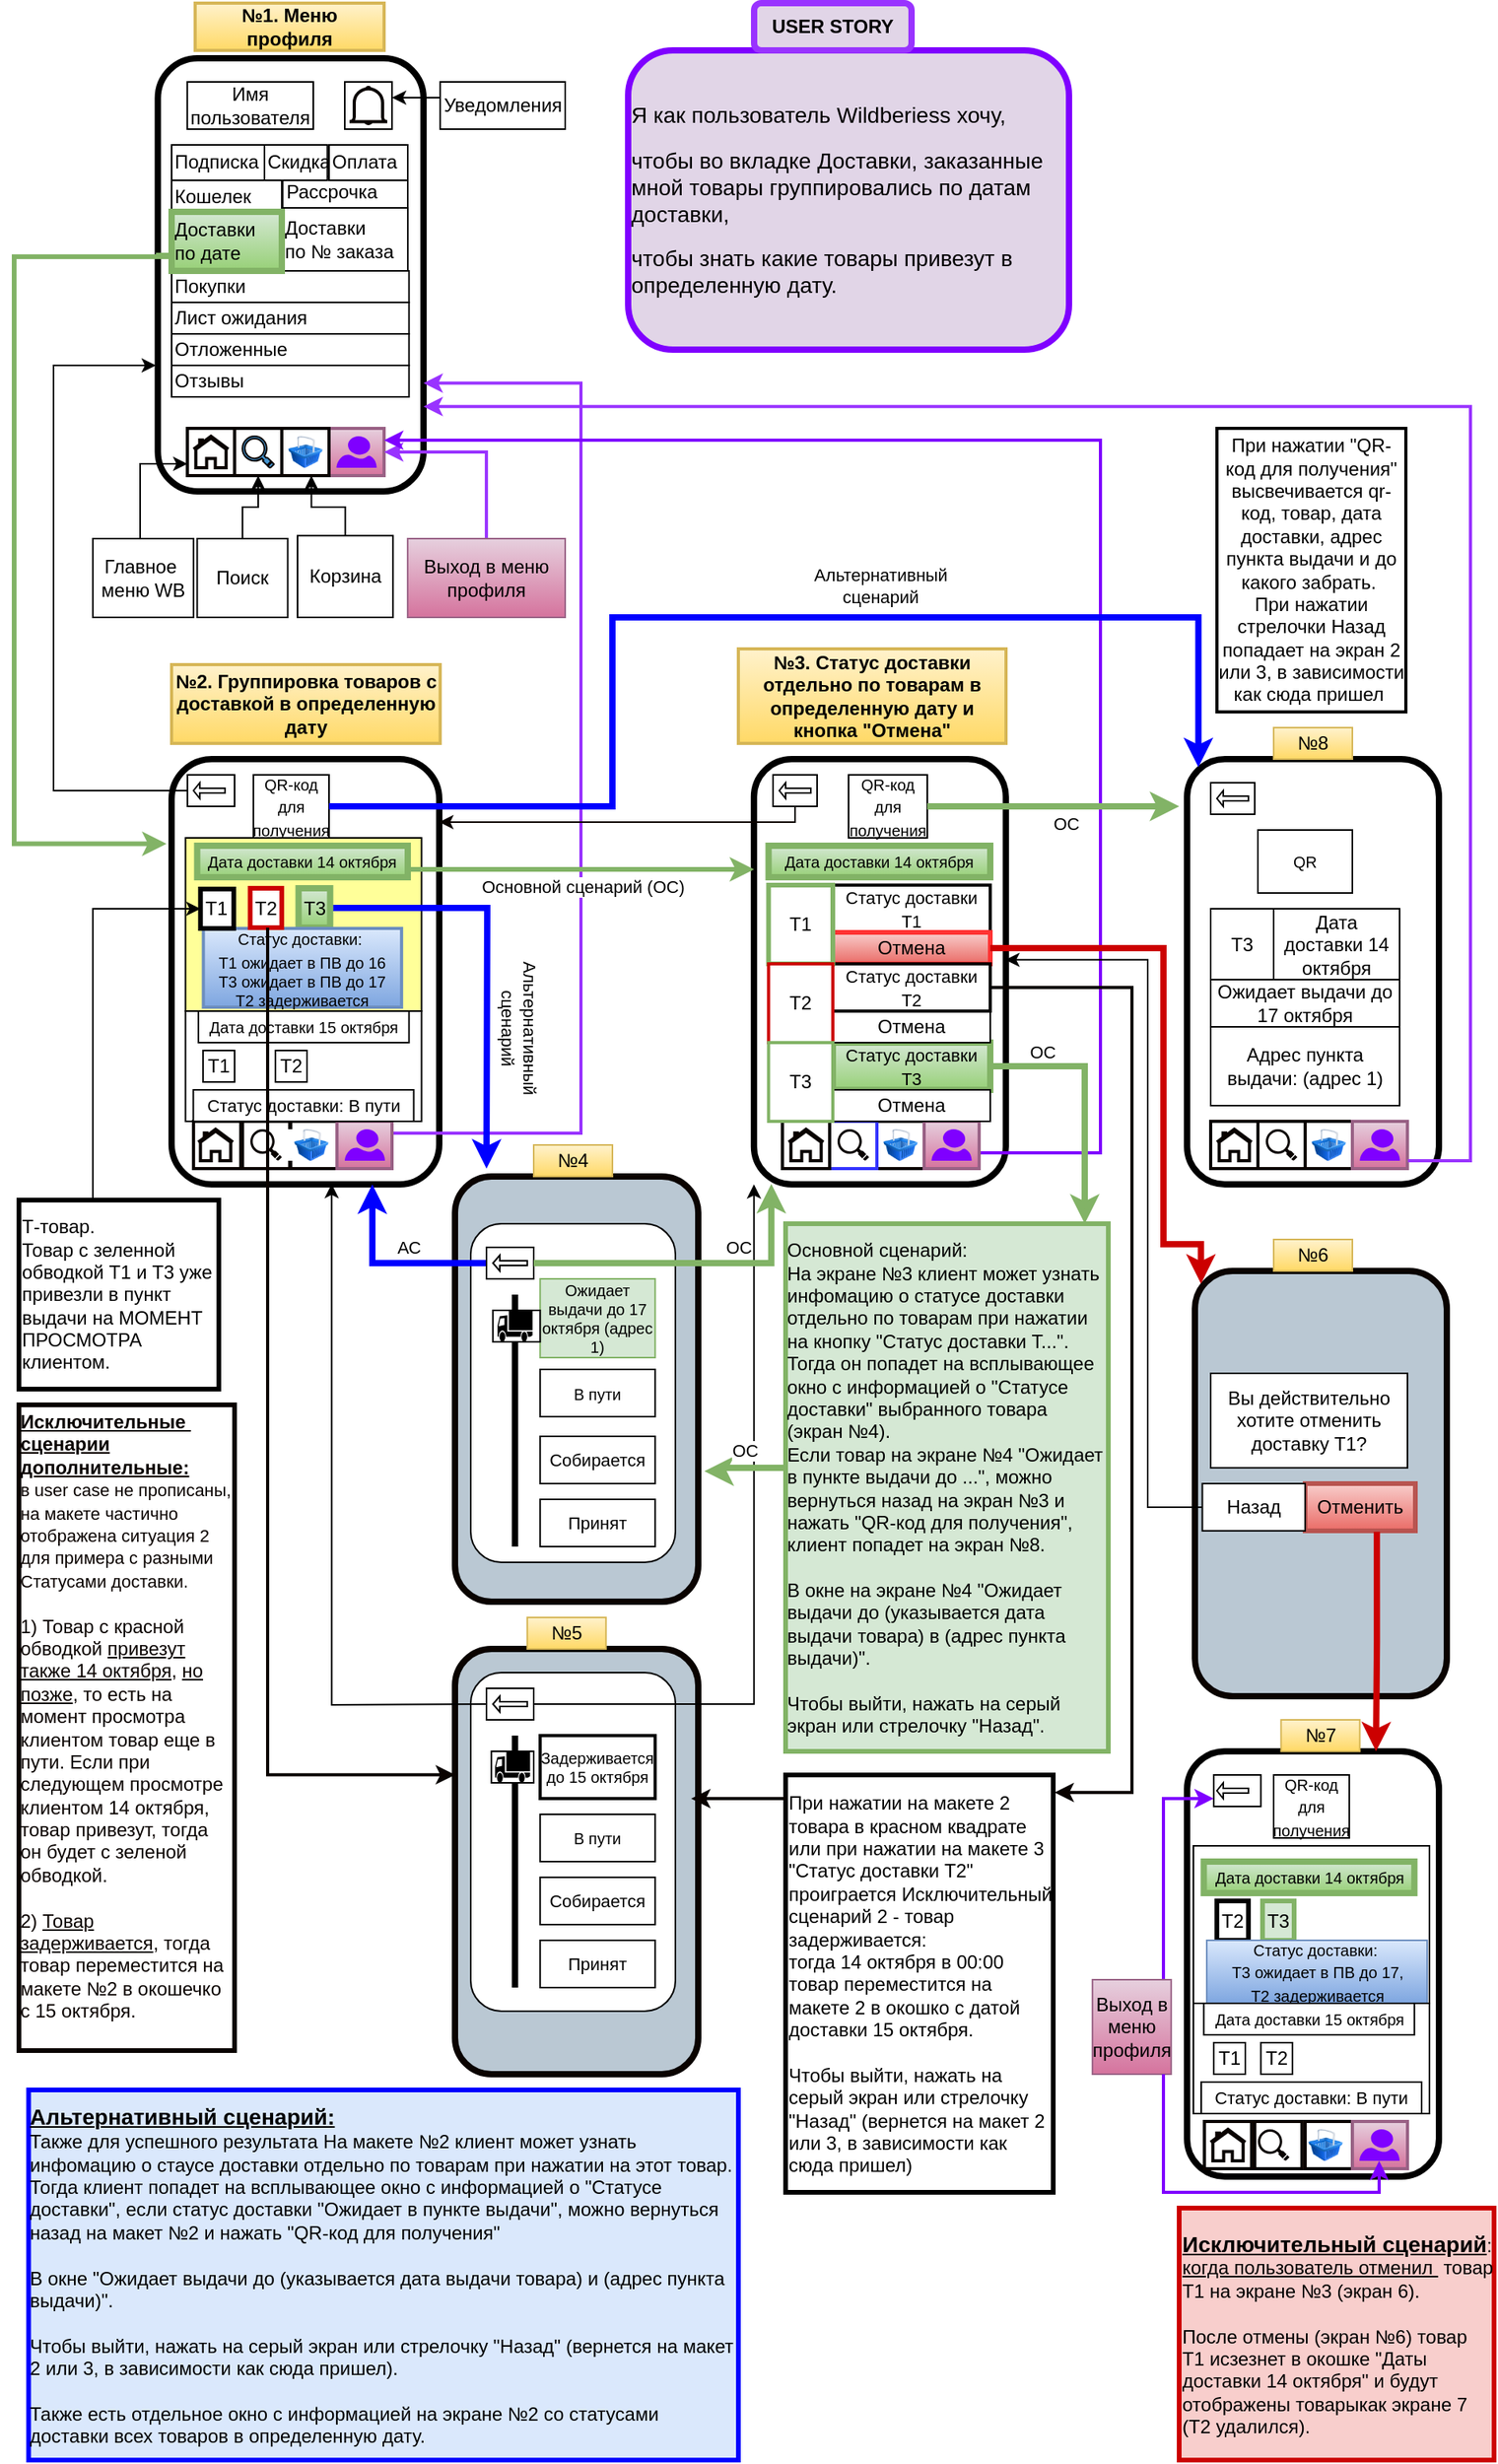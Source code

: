 <mxfile version="24.7.17">
  <diagram name="Макеты WB_доставка" id="18fFIu95Zde8k4f31owS">
    <mxGraphModel dx="1036" dy="606" grid="1" gridSize="10" guides="1" tooltips="1" connect="1" arrows="1" fold="1" page="1" pageScale="1" pageWidth="1169" pageHeight="827" math="0" shadow="0">
      <root>
        <mxCell id="0" />
        <mxCell id="1" parent="0" />
        <mxCell id="nevb3saH_B1YmjPPsue9-28" value="" style="rounded=1;whiteSpace=wrap;html=1;fillColor=#bac8d3;strokeColor=#0A0300;strokeWidth=4;" parent="1" vertex="1">
          <mxGeometry x="300" y="755" width="154.52" height="270" as="geometry" />
        </mxCell>
        <mxCell id="rWrGN3gHzVz8Coaauby0-2" value="" style="rounded=1;whiteSpace=wrap;html=1;rotation=90;strokeWidth=4;" parent="1" vertex="1">
          <mxGeometry x="58.13" y="98.13" width="275" height="168.75" as="geometry" />
        </mxCell>
        <mxCell id="rWrGN3gHzVz8Coaauby0-6" value="" style="rounded=1;whiteSpace=wrap;html=1;rotation=90;strokeWidth=4;" parent="1" vertex="1">
          <mxGeometry x="434.89" y="545" width="270" height="160" as="geometry" />
        </mxCell>
        <mxCell id="rWrGN3gHzVz8Coaauby0-7" value="&lt;span style=&quot;color: rgba(0, 0, 0, 0); font-family: monospace; font-size: 0px; text-align: start; text-wrap: nowrap;&quot;&gt;%3CmxGraphModel%3E%3Croot%3E%3CmxCell%20id%3D%220%22%2F%3E%3CmxCell%20id%3D%221%22%20parent%3D%220%22%2F%3E%3CmxCell%20id%3D%222%22%20value%3D%22%26lt%3Bfont%20style%3D%26quot%3Bfont-size%3A%209px%3B%26quot%3B%26gt%3B%D0%94%D0%B0%D1%82%D0%B0%20%D0%B4%D0%BE%D1%81%D1%82%D0%B0%D0%B2%D0%BA%D0%B8%3A%2014%20%D0%BE%D0%BA%D1%82%D1%8F%D0%B1%D1%80%D1%8F%26lt%3B%2Ffont%26gt%3B%22%20style%3D%22rounded%3D0%3BwhiteSpace%3Dwrap%3Bhtml%3D1%3BfillColor%3D%23f8cecc%3BstrokeColor%3D%23FF3333%3BstrokeWidth%3D4%3B%22%20vertex%3D%221%22%20parent%3D%221%22%3E%3CmxGeometry%20x%3D%22419.93%22%20y%3D%22160%22%20width%3D%22130.07%22%20height%3D%2220%22%20as%3D%22geometry%22%2F%3E%3C%2FmxCell%3E%3C%2Froot%3E%3C%2FmxGraphModel%3E&lt;/span&gt;" style="rounded=1;whiteSpace=wrap;html=1;rotation=90;strokeWidth=4;" parent="1" vertex="1">
          <mxGeometry x="70" y="540" width="270" height="170" as="geometry" />
        </mxCell>
        <mxCell id="rWrGN3gHzVz8Coaauby0-9" value="Имя пользователя" style="rounded=0;whiteSpace=wrap;html=1;" parent="1" vertex="1">
          <mxGeometry x="129.93" y="60" width="80.07" height="30" as="geometry" />
        </mxCell>
        <mxCell id="rWrGN3gHzVz8Coaauby0-10" value="Кошелек" style="rounded=0;whiteSpace=wrap;html=1;align=left;" parent="1" vertex="1">
          <mxGeometry x="119.97" y="122.5" width="70" height="20" as="geometry" />
        </mxCell>
        <mxCell id="rWrGN3gHzVz8Coaauby0-11" value="Доставки&lt;div&gt;по № заказа&lt;/div&gt;" style="rounded=0;whiteSpace=wrap;html=1;strokeWidth=1;align=left;" parent="1" vertex="1">
          <mxGeometry x="190" y="140" width="80.07" height="40" as="geometry" />
        </mxCell>
        <mxCell id="rWrGN3gHzVz8Coaauby0-12" value="Покупки" style="rounded=0;whiteSpace=wrap;html=1;align=left;" parent="1" vertex="1">
          <mxGeometry x="120" y="180" width="150.79" height="20" as="geometry" />
        </mxCell>
        <mxCell id="rWrGN3gHzVz8Coaauby0-13" value="Лист ожидания" style="rounded=0;whiteSpace=wrap;html=1;align=left;" parent="1" vertex="1">
          <mxGeometry x="120" y="200" width="150.79" height="20" as="geometry" />
        </mxCell>
        <mxCell id="rWrGN3gHzVz8Coaauby0-14" value="Отложенные" style="rounded=0;whiteSpace=wrap;html=1;align=left;" parent="1" vertex="1">
          <mxGeometry x="120" y="220" width="150.79" height="20" as="geometry" />
        </mxCell>
        <mxCell id="rWrGN3gHzVz8Coaauby0-15" value="Отзывы" style="rounded=0;whiteSpace=wrap;html=1;align=left;" parent="1" vertex="1">
          <mxGeometry x="120" y="240" width="150.79" height="20" as="geometry" />
        </mxCell>
        <mxCell id="rWrGN3gHzVz8Coaauby0-16" value="" style="rounded=0;whiteSpace=wrap;html=1;" parent="1" vertex="1">
          <mxGeometry x="230" y="60" width="30" height="30" as="geometry" />
        </mxCell>
        <mxCell id="rWrGN3gHzVz8Coaauby0-23" value="Рассрочка" style="rounded=0;whiteSpace=wrap;html=1;align=left;" parent="1" vertex="1">
          <mxGeometry x="190.56" y="120" width="79.44" height="20" as="geometry" />
        </mxCell>
        <mxCell id="rWrGN3gHzVz8Coaauby0-25" value="Подписка" style="rounded=0;whiteSpace=wrap;html=1;align=left;" parent="1" vertex="1">
          <mxGeometry x="120" y="100" width="60" height="22.5" as="geometry" />
        </mxCell>
        <mxCell id="rWrGN3gHzVz8Coaauby0-26" value="Скидка" style="rounded=0;whiteSpace=wrap;html=1;align=left;" parent="1" vertex="1">
          <mxGeometry x="178.98" y="100" width="39.93" height="22.5" as="geometry" />
        </mxCell>
        <mxCell id="rWrGN3gHzVz8Coaauby0-27" value="Оплата" style="rounded=0;whiteSpace=wrap;html=1;align=left;" parent="1" vertex="1">
          <mxGeometry x="220" y="100" width="50" height="22.5" as="geometry" />
        </mxCell>
        <mxCell id="Fezao7reDhcHQFRqTaPX-107" value="" style="edgeStyle=orthogonalEdgeStyle;rounded=0;orthogonalLoop=1;jettySize=auto;html=1;" edge="1" parent="1" source="rWrGN3gHzVz8Coaauby0-50" target="uTUmELYXSPTPNxnE2Mq3-73">
          <mxGeometry relative="1" as="geometry" />
        </mxCell>
        <mxCell id="rWrGN3gHzVz8Coaauby0-50" value="&lt;font style=&quot;font-size: 10px;&quot;&gt;QR-код для получения&lt;/font&gt;" style="rounded=0;whiteSpace=wrap;html=1;" parent="1" vertex="1">
          <mxGeometry x="171.94" y="500" width="48.06" height="40" as="geometry" />
        </mxCell>
        <mxCell id="rWrGN3gHzVz8Coaauby0-55" value="&lt;font style=&quot;font-size: 10px;&quot;&gt;QR-код для получения&lt;/font&gt;" style="rounded=0;whiteSpace=wrap;html=1;" parent="1" vertex="1">
          <mxGeometry x="549.99" y="500" width="50.01" height="40" as="geometry" />
        </mxCell>
        <mxCell id="uTUmELYXSPTPNxnE2Mq3-58" style="edgeStyle=orthogonalEdgeStyle;rounded=0;orthogonalLoop=1;jettySize=auto;html=1;exitX=0;exitY=0.5;exitDx=0;exitDy=0;fillColor=#f0a30a;strokeColor=#000000;" parent="1" source="rWrGN3gHzVz8Coaauby0-57" edge="1">
          <mxGeometry relative="1" as="geometry">
            <mxPoint x="110" y="240" as="targetPoint" />
            <mxPoint x="70.0" y="450" as="sourcePoint" />
            <Array as="points">
              <mxPoint x="45" y="510" />
              <mxPoint x="45" y="240" />
            </Array>
          </mxGeometry>
        </mxCell>
        <mxCell id="rWrGN3gHzVz8Coaauby0-57" value="" style="rounded=0;whiteSpace=wrap;html=1;" parent="1" vertex="1">
          <mxGeometry x="130.07" y="500" width="29.93" height="20" as="geometry" />
        </mxCell>
        <mxCell id="rWrGN3gHzVz8Coaauby0-61" value="&lt;span style=&quot;font-size: 11px;&quot;&gt;Статус доставки Т1&lt;/span&gt;" style="rounded=0;whiteSpace=wrap;html=1;strokeWidth=2;" parent="1" vertex="1">
          <mxGeometry x="540" y="570" width="100" height="30" as="geometry" />
        </mxCell>
        <mxCell id="rWrGN3gHzVz8Coaauby0-83" value="" style="rounded=0;whiteSpace=wrap;html=1;" parent="1" vertex="1">
          <mxGeometry x="502.03" y="500" width="27.97" height="20" as="geometry" />
        </mxCell>
        <mxCell id="uTUmELYXSPTPNxnE2Mq3-1" value="" style="rounded=0;whiteSpace=wrap;html=1;fillColor=#e6d0de;strokeColor=#996185;strokeWidth=2;gradientColor=#d5739d;" parent="1" vertex="1">
          <mxGeometry x="220.01" y="280" width="34.95" height="30" as="geometry" />
        </mxCell>
        <mxCell id="uTUmELYXSPTPNxnE2Mq3-3" value="" style="rounded=0;whiteSpace=wrap;html=1;strokeColor=#0A0300;strokeWidth=2;" parent="1" vertex="1">
          <mxGeometry x="130" y="280" width="30" height="30" as="geometry" />
        </mxCell>
        <mxCell id="uTUmELYXSPTPNxnE2Mq3-4" value="" style="rounded=0;whiteSpace=wrap;html=1;strokeColor=#0A0300;strokeWidth=2;" parent="1" vertex="1">
          <mxGeometry x="160" y="280" width="30" height="30" as="geometry" />
        </mxCell>
        <mxCell id="uTUmELYXSPTPNxnE2Mq3-56" style="edgeStyle=orthogonalEdgeStyle;rounded=0;orthogonalLoop=1;jettySize=auto;html=1;entryX=1;entryY=0.5;entryDx=0;entryDy=0;fillColor=#0050ef;strokeColor=#9933FF;strokeWidth=2;" parent="1" source="uTUmELYXSPTPNxnE2Mq3-7" target="uTUmELYXSPTPNxnE2Mq3-1" edge="1">
          <mxGeometry relative="1" as="geometry">
            <Array as="points">
              <mxPoint x="320" y="295" />
            </Array>
          </mxGeometry>
        </mxCell>
        <mxCell id="uTUmELYXSPTPNxnE2Mq3-7" value="Выход в меню профиля" style="rounded=0;whiteSpace=wrap;html=1;fillColor=#e6d0de;strokeColor=#996185;gradientColor=#d5739d;" parent="1" vertex="1">
          <mxGeometry x="269.93" y="350" width="100.07" height="50" as="geometry" />
        </mxCell>
        <mxCell id="uTUmELYXSPTPNxnE2Mq3-8" value="&lt;b&gt;№1. Меню профиля&lt;/b&gt;" style="rounded=0;whiteSpace=wrap;html=1;fillColor=#fff2cc;strokeColor=#d6b656;strokeWidth=2;gradientColor=#ffd966;" parent="1" vertex="1">
          <mxGeometry x="134.96" y="10" width="120" height="30" as="geometry" />
        </mxCell>
        <mxCell id="uTUmELYXSPTPNxnE2Mq3-49" style="edgeStyle=orthogonalEdgeStyle;rounded=0;orthogonalLoop=1;jettySize=auto;html=1;entryX=0;entryY=0.75;entryDx=0;entryDy=0;" parent="1" source="uTUmELYXSPTPNxnE2Mq3-10" target="uTUmELYXSPTPNxnE2Mq3-3" edge="1">
          <mxGeometry relative="1" as="geometry">
            <Array as="points">
              <mxPoint x="100" y="303" />
            </Array>
          </mxGeometry>
        </mxCell>
        <mxCell id="uTUmELYXSPTPNxnE2Mq3-10" value="Главное&amp;nbsp;&lt;div&gt;меню WB&lt;/div&gt;" style="rounded=0;whiteSpace=wrap;html=1;" parent="1" vertex="1">
          <mxGeometry x="70" y="350" width="63.91" height="50" as="geometry" />
        </mxCell>
        <mxCell id="uTUmELYXSPTPNxnE2Mq3-15" value="" style="edgeStyle=orthogonalEdgeStyle;rounded=0;orthogonalLoop=1;jettySize=auto;html=1;entryX=0.25;entryY=1;entryDx=0;entryDy=0;" parent="1" source="uTUmELYXSPTPNxnE2Mq3-11" edge="1">
          <mxGeometry relative="1" as="geometry">
            <mxPoint x="208.763" y="310" as="targetPoint" />
            <Array as="points">
              <mxPoint x="231" y="330" />
              <mxPoint x="209" y="330" />
            </Array>
          </mxGeometry>
        </mxCell>
        <mxCell id="uTUmELYXSPTPNxnE2Mq3-11" value="Корзина" style="rounded=0;whiteSpace=wrap;html=1;direction=south;" parent="1" vertex="1">
          <mxGeometry x="200" y="348.12" width="60.63" height="51.88" as="geometry" />
        </mxCell>
        <mxCell id="uTUmELYXSPTPNxnE2Mq3-50" style="edgeStyle=orthogonalEdgeStyle;rounded=0;orthogonalLoop=1;jettySize=auto;html=1;entryX=0.5;entryY=1;entryDx=0;entryDy=0;" parent="1" source="uTUmELYXSPTPNxnE2Mq3-12" target="uTUmELYXSPTPNxnE2Mq3-4" edge="1">
          <mxGeometry relative="1" as="geometry" />
        </mxCell>
        <mxCell id="uTUmELYXSPTPNxnE2Mq3-12" value="Поиск" style="rounded=0;whiteSpace=wrap;html=1;" parent="1" vertex="1">
          <mxGeometry x="136.25" y="350" width="57.5" height="50" as="geometry" />
        </mxCell>
        <mxCell id="uTUmELYXSPTPNxnE2Mq3-28" value="" style="rounded=0;whiteSpace=wrap;html=1;strokeColor=#0A0300;strokeWidth=2;" parent="1" vertex="1">
          <mxGeometry x="190" y="280" width="30" height="30" as="geometry" />
        </mxCell>
        <mxCell id="uTUmELYXSPTPNxnE2Mq3-45" value="Уведомления" style="rounded=0;whiteSpace=wrap;html=1;" parent="1" vertex="1">
          <mxGeometry x="290.61" y="60" width="79.39" height="30" as="geometry" />
        </mxCell>
        <mxCell id="uTUmELYXSPTPNxnE2Mq3-46" value="Доставки&amp;nbsp;&lt;div&gt;по дате&lt;/div&gt;" style="rounded=0;whiteSpace=wrap;html=1;fillColor=#d5e8d4;strokeColor=#82b366;strokeWidth=4;align=left;gradientColor=#97d077;" parent="1" vertex="1">
          <mxGeometry x="120" y="142.5" width="70" height="37.5" as="geometry" />
        </mxCell>
        <mxCell id="uTUmELYXSPTPNxnE2Mq3-57" style="edgeStyle=orthogonalEdgeStyle;rounded=0;orthogonalLoop=1;jettySize=auto;html=1;entryX=0.199;entryY=1.019;entryDx=0;entryDy=0;entryPerimeter=0;strokeWidth=3;strokeColor=#82b366;fillColor=#d5e8d4;" parent="1" target="rWrGN3gHzVz8Coaauby0-7" edge="1">
          <mxGeometry relative="1" as="geometry">
            <mxPoint x="110" y="170" as="sourcePoint" />
            <Array as="points">
              <mxPoint x="117" y="170" />
              <mxPoint x="117" y="171" />
              <mxPoint x="20" y="171" />
              <mxPoint x="20" y="544" />
            </Array>
          </mxGeometry>
        </mxCell>
        <mxCell id="uTUmELYXSPTPNxnE2Mq3-59" value="" style="rounded=0;whiteSpace=wrap;html=1;fillColor=#FFFF99;" parent="1" vertex="1">
          <mxGeometry x="128.82" y="540" width="149.93" height="110" as="geometry" />
        </mxCell>
        <mxCell id="uTUmELYXSPTPNxnE2Mq3-60" value="" style="rounded=0;whiteSpace=wrap;html=1;" parent="1" vertex="1">
          <mxGeometry x="128.82" y="650" width="149.93" height="70" as="geometry" />
        </mxCell>
        <mxCell id="uTUmELYXSPTPNxnE2Mq3-62" value="" style="rounded=0;whiteSpace=wrap;html=1;strokeWidth=2;strokeColor=#0A0300;" parent="1" vertex="1">
          <mxGeometry x="195.68" y="720" width="30" height="30" as="geometry" />
        </mxCell>
        <mxCell id="uTUmELYXSPTPNxnE2Mq3-63" value="" style="rounded=0;whiteSpace=wrap;html=1;strokeColor=#0A0300;strokeWidth=2;" parent="1" vertex="1">
          <mxGeometry x="165.05" y="720" width="30" height="30" as="geometry" />
        </mxCell>
        <mxCell id="uTUmELYXSPTPNxnE2Mq3-64" value="" style="rounded=0;whiteSpace=wrap;html=1;strokeColor=#0A0300;strokeWidth=2;" parent="1" vertex="1">
          <mxGeometry x="133.91" y="720" width="30" height="30" as="geometry" />
        </mxCell>
        <mxCell id="uTUmELYXSPTPNxnE2Mq3-85" style="edgeStyle=orthogonalEdgeStyle;rounded=0;orthogonalLoop=1;jettySize=auto;html=1;entryX=0.75;entryY=0;entryDx=0;entryDy=0;fillColor=#0050ef;strokeColor=#9933FF;strokeWidth=2;exitX=1;exitY=0.25;exitDx=0;exitDy=0;" parent="1" source="uTUmELYXSPTPNxnE2Mq3-65" target="rWrGN3gHzVz8Coaauby0-2" edge="1">
          <mxGeometry relative="1" as="geometry">
            <Array as="points">
              <mxPoint x="380" y="728" />
              <mxPoint x="380" y="251" />
            </Array>
          </mxGeometry>
        </mxCell>
        <mxCell id="uTUmELYXSPTPNxnE2Mq3-65" value="" style="rounded=0;whiteSpace=wrap;html=1;fillColor=#e6d0de;strokeColor=#996185;strokeWidth=2;gradientColor=#d5739d;" parent="1" vertex="1">
          <mxGeometry x="225.05" y="720" width="34.95" height="30" as="geometry" />
        </mxCell>
        <mxCell id="uTUmELYXSPTPNxnE2Mq3-72" value="&lt;b&gt;№2. Группировка товаров с доставкой в определенную дату&lt;/b&gt;" style="rounded=0;whiteSpace=wrap;html=1;fillColor=#fff2cc;strokeColor=#d6b656;strokeWidth=2;gradientColor=#ffd966;" parent="1" vertex="1">
          <mxGeometry x="120" y="430" width="170.61" height="50" as="geometry" />
        </mxCell>
        <mxCell id="uTUmELYXSPTPNxnE2Mq3-73" value="&lt;font style=&quot;font-size: 10px;&quot;&gt;Дата доставки 14 октября&lt;/font&gt;" style="rounded=0;whiteSpace=wrap;html=1;fillColor=#d5e8d4;strokeColor=#82b366;strokeWidth=4;gradientColor=#97d077;" parent="1" vertex="1">
          <mxGeometry x="136.25" y="545" width="133.75" height="20" as="geometry" />
        </mxCell>
        <mxCell id="uTUmELYXSPTPNxnE2Mq3-74" value="&lt;font style=&quot;font-size: 10px;&quot;&gt;Дата доставки 15 октября&lt;/font&gt;" style="rounded=0;whiteSpace=wrap;html=1;" parent="1" vertex="1">
          <mxGeometry x="137.04" y="650" width="133.75" height="20" as="geometry" />
        </mxCell>
        <mxCell id="uTUmELYXSPTPNxnE2Mq3-75" value="Т1" style="rounded=0;whiteSpace=wrap;html=1;" parent="1" vertex="1">
          <mxGeometry x="139.96" y="675" width="20.07" height="20" as="geometry" />
        </mxCell>
        <mxCell id="Fezao7reDhcHQFRqTaPX-61" style="edgeStyle=orthogonalEdgeStyle;rounded=0;orthogonalLoop=1;jettySize=auto;html=1;strokeColor=#0000FF;strokeWidth=4;" edge="1" parent="1" source="uTUmELYXSPTPNxnE2Mq3-76">
          <mxGeometry relative="1" as="geometry">
            <mxPoint x="320" y="750" as="targetPoint" />
          </mxGeometry>
        </mxCell>
        <mxCell id="B9fNRetj1TYvKwLtEVBe-3" value="Альтернативный&lt;div&gt;сценарий&lt;/div&gt;" style="edgeLabel;html=1;align=center;verticalAlign=middle;resizable=0;points=[];rotation=90;" vertex="1" connectable="0" parent="Fezao7reDhcHQFRqTaPX-61">
          <mxGeometry x="0.359" y="-1" relative="1" as="geometry">
            <mxPoint x="21" y="-5" as="offset" />
          </mxGeometry>
        </mxCell>
        <mxCell id="uTUmELYXSPTPNxnE2Mq3-76" value="Т3" style="rounded=0;whiteSpace=wrap;html=1;strokeColor=#82b366;strokeWidth=4;fillColor=#d5e8d4;gradientColor=#97d077;" parent="1" vertex="1">
          <mxGeometry x="200.65" y="572" width="20.07" height="25" as="geometry" />
        </mxCell>
        <mxCell id="uTUmELYXSPTPNxnE2Mq3-84" value="Т2" style="rounded=0;whiteSpace=wrap;html=1;" parent="1" vertex="1">
          <mxGeometry x="185.93" y="675" width="20.07" height="20" as="geometry" />
        </mxCell>
        <mxCell id="uTUmELYXSPTPNxnE2Mq3-86" value="" style="rounded=0;whiteSpace=wrap;html=1;strokeColor=#0A0300;strokeWidth=2;" parent="1" vertex="1">
          <mxGeometry x="567.99" y="720" width="30" height="30" as="geometry" />
        </mxCell>
        <mxCell id="uTUmELYXSPTPNxnE2Mq3-87" value="" style="rounded=0;whiteSpace=wrap;html=1;strokeColor=#3333FF;strokeWidth=2;" parent="1" vertex="1">
          <mxGeometry x="537.99" y="720" width="30" height="30" as="geometry" />
        </mxCell>
        <mxCell id="uTUmELYXSPTPNxnE2Mq3-88" value="" style="rounded=0;whiteSpace=wrap;html=1;strokeWidth=2;strokeColor=#0A0300;" parent="1" vertex="1">
          <mxGeometry x="507.99" y="720" width="30" height="30" as="geometry" />
        </mxCell>
        <mxCell id="nevb3saH_B1YmjPPsue9-86" style="edgeStyle=orthogonalEdgeStyle;rounded=0;orthogonalLoop=1;jettySize=auto;html=1;strokeWidth=2;fillColor=#0050ef;strokeColor=#7F00FF;entryX=1;entryY=0.25;entryDx=0;entryDy=0;" parent="1" source="uTUmELYXSPTPNxnE2Mq3-90" edge="1" target="uTUmELYXSPTPNxnE2Mq3-1">
          <mxGeometry relative="1" as="geometry">
            <mxPoint x="710" y="290" as="targetPoint" />
            <Array as="points">
              <mxPoint x="710" y="740" />
              <mxPoint x="710" y="288" />
            </Array>
          </mxGeometry>
        </mxCell>
        <mxCell id="uTUmELYXSPTPNxnE2Mq3-90" value="" style="rounded=0;whiteSpace=wrap;html=1;fillColor=#e6d0de;strokeColor=#996185;strokeWidth=2;gradientColor=#d5739d;" parent="1" vertex="1">
          <mxGeometry x="597.99" y="720" width="34.95" height="30" as="geometry" />
        </mxCell>
        <mxCell id="uTUmELYXSPTPNxnE2Mq3-93" style="edgeStyle=orthogonalEdgeStyle;rounded=0;orthogonalLoop=1;jettySize=auto;html=1;strokeColor=#82B366;strokeWidth=3;fillColor=#d5e8d4;exitX=1;exitY=0.75;exitDx=0;exitDy=0;" parent="1" source="uTUmELYXSPTPNxnE2Mq3-73" edge="1">
          <mxGeometry relative="1" as="geometry">
            <mxPoint x="490" y="560" as="targetPoint" />
          </mxGeometry>
        </mxCell>
        <mxCell id="B9fNRetj1TYvKwLtEVBe-2" value="Основной сценарий (ОС)" style="edgeLabel;html=1;align=center;verticalAlign=middle;resizable=0;points=[];" vertex="1" connectable="0" parent="uTUmELYXSPTPNxnE2Mq3-93">
          <mxGeometry x="0.043" y="-2" relative="1" as="geometry">
            <mxPoint x="-4" y="8" as="offset" />
          </mxGeometry>
        </mxCell>
        <mxCell id="uTUmELYXSPTPNxnE2Mq3-100" value="&lt;font style=&quot;font-size: 11px;&quot;&gt;Статус доставки Т3&lt;/font&gt;" style="rounded=0;whiteSpace=wrap;html=1;fillColor=#d5e8d4;strokeColor=#82b366;strokeWidth=4;gradientColor=#97d077;" parent="1" vertex="1">
          <mxGeometry x="540" y="670" width="100" height="30" as="geometry" />
        </mxCell>
        <mxCell id="uTUmELYXSPTPNxnE2Mq3-103" value="Отм&lt;span style=&quot;color: rgba(0, 0, 0, 0); font-family: monospace; font-size: 0px; text-align: start; text-wrap: nowrap;&quot;&gt;%3CmxGraphModel%3E%3Croot%3E%3CmxCell%20id%3D%220%22%2F%3E%3CmxCell%20id%3D%221%22%20parent%3D%220%22%2F%3E%3CmxCell%20id%3D%222%22%20value%3D%22%D0%A1%D1%82%D0%B0%D1%82%D1%83%D1%81%22%20style%3D%22rounded%3D0%3BwhiteSpace%3Dwrap%3Bhtml%3D1%3B%22%20vertex%3D%221%22%20parent%3D%221%22%3E%3CmxGeometry%20x%3D%22549.99%22%20y%3D%22570%22%20width%3D%2252.01%22%20height%3D%2220%22%20as%3D%22geometry%22%2F%3E%3C%2FmxCell%3E%3C%2Froot%3E%3C%2FmxGraphModel%3E&lt;/span&gt;&lt;span style=&quot;color: rgba(0, 0, 0, 0); font-family: monospace; font-size: 0px; text-align: start; text-wrap: nowrap;&quot;&gt;%3CmxGraphModel%3E%3Croot%3E%3CmxCell%20id%3D%220%22%2F%3E%3CmxCell%20id%3D%221%22%20parent%3D%220%22%2F%3E%3CmxCell%20id%3D%222%22%20value%3D%22%D0%A1%D1%82%D0%B0%D1%82%D1%83%D1%81%22%20style%3D%22rounded%3D0%3BwhiteSpace%3Dwrap%3Bhtml%3D1%3B%22%20vertex%3D%221%22%20parent%3D%221%22%3E%3CmxGeometry%20x%3D%22549.99%22%20y%3D%22570%22%20width%3D%2252.01%22%20height%3D%2220%22%20as%3D%22geometry%22%2F%3E%3C%2FmxCell%3E%3C%2Froot%3E%3C%2FmxGraphModel%3E&lt;/span&gt;ена" style="rounded=0;whiteSpace=wrap;html=1;" parent="1" vertex="1">
          <mxGeometry x="540" y="700" width="100" height="20" as="geometry" />
        </mxCell>
        <mxCell id="uTUmELYXSPTPNxnE2Mq3-109" value="&lt;b&gt;№3. Статус доставки отдельно по товарам в определенную дату и кнопка &quot;Отмена&quot;&lt;/b&gt;" style="rounded=0;whiteSpace=wrap;html=1;fillColor=#fff2cc;strokeColor=#d6b656;strokeWidth=2;gradientColor=#ffd966;" parent="1" vertex="1">
          <mxGeometry x="480" y="420" width="170" height="60" as="geometry" />
        </mxCell>
        <mxCell id="nevb3saH_B1YmjPPsue9-5" value="&lt;font style=&quot;font-size: 10px;&quot;&gt;Дата доставки 14 октября&lt;/font&gt;" style="rounded=0;whiteSpace=wrap;html=1;fillColor=#d5e8d4;strokeColor=#82b366;strokeWidth=4;gradientColor=#97d077;" parent="1" vertex="1">
          <mxGeometry x="499.19" y="545" width="140.81" height="20" as="geometry" />
        </mxCell>
        <mxCell id="nevb3saH_B1YmjPPsue9-7" style="edgeStyle=orthogonalEdgeStyle;rounded=0;orthogonalLoop=1;jettySize=auto;html=1;" parent="1" source="uTUmELYXSPTPNxnE2Mq3-45" edge="1">
          <mxGeometry relative="1" as="geometry">
            <mxPoint x="260" y="70" as="targetPoint" />
            <Array as="points">
              <mxPoint x="340" y="70" />
              <mxPoint x="260" y="70" />
            </Array>
          </mxGeometry>
        </mxCell>
        <mxCell id="nevb3saH_B1YmjPPsue9-17" value="Отм&lt;span style=&quot;color: rgba(0, 0, 0, 0); font-family: monospace; font-size: 0px; text-align: start; text-wrap: nowrap;&quot;&gt;%3CmxGraphModel%3E%3Croot%3E%3CmxCell%20id%3D%220%22%2F%3E%3CmxCell%20id%3D%221%22%20parent%3D%220%22%2F%3E%3CmxCell%20id%3D%222%22%20value%3D%22%D0%A1%D1%82%D0%B0%D1%82%D1%83%D1%81%22%20style%3D%22rounded%3D0%3BwhiteSpace%3Dwrap%3Bhtml%3D1%3B%22%20vertex%3D%221%22%20parent%3D%221%22%3E%3CmxGeometry%20x%3D%22549.99%22%20y%3D%22570%22%20width%3D%2252.01%22%20height%3D%2220%22%20as%3D%22geometry%22%2F%3E%3C%2FmxCell%3E%3C%2Froot%3E%3C%2FmxGraphModel%3E&lt;/span&gt;&lt;span style=&quot;color: rgba(0, 0, 0, 0); font-family: monospace; font-size: 0px; text-align: start; text-wrap: nowrap;&quot;&gt;%3CmxGraphModel%3E%3Croot%3E%3CmxCell%20id%3D%220%22%2F%3E%3CmxCell%20id%3D%221%22%20parent%3D%220%22%2F%3E%3CmxCell%20id%3D%222%22%20value%3D%22%D0%A1%D1%82%D0%B0%D1%82%D1%83%D1%81%22%20style%3D%22rounded%3D0%3BwhiteSpace%3Dwrap%3Bhtml%3D1%3B%22%20vertex%3D%221%22%20parent%3D%221%22%3E%3CmxGeometry%20x%3D%22549.99%22%20y%3D%22570%22%20width%3D%2252.01%22%20height%3D%2220%22%20as%3D%22geometry%22%2F%3E%3C%2FmxCell%3E%3C%2Froot%3E%3C%2FmxGraphModel%3E&lt;/span&gt;ена" style="rounded=0;whiteSpace=wrap;html=1;fillColor=#f8cecc;strokeColor=#FF3333;strokeWidth=3;gradientColor=#ea6b66;" parent="1" vertex="1">
          <mxGeometry x="540" y="600" width="100" height="20" as="geometry" />
        </mxCell>
        <mxCell id="nevb3saH_B1YmjPPsue9-18" value="Отм&lt;span style=&quot;color: rgba(0, 0, 0, 0); font-family: monospace; font-size: 0px; text-align: start; text-wrap: nowrap;&quot;&gt;%3CmxGraphModel%3E%3Croot%3E%3CmxCell%20id%3D%220%22%2F%3E%3CmxCell%20id%3D%221%22%20parent%3D%220%22%2F%3E%3CmxCell%20id%3D%222%22%20value%3D%22%D0%A1%D1%82%D0%B0%D1%82%D1%83%D1%81%22%20style%3D%22rounded%3D0%3BwhiteSpace%3Dwrap%3Bhtml%3D1%3B%22%20vertex%3D%221%22%20parent%3D%221%22%3E%3CmxGeometry%20x%3D%22549.99%22%20y%3D%22570%22%20width%3D%2252.01%22%20height%3D%2220%22%20as%3D%22geometry%22%2F%3E%3C%2FmxCell%3E%3C%2Froot%3E%3C%2FmxGraphModel%3E&lt;/span&gt;&lt;span style=&quot;color: rgba(0, 0, 0, 0); font-family: monospace; font-size: 0px; text-align: start; text-wrap: nowrap;&quot;&gt;%3CmxGraphModel%3E%3Croot%3E%3CmxCell%20id%3D%220%22%2F%3E%3CmxCell%20id%3D%221%22%20parent%3D%220%22%2F%3E%3CmxCell%20id%3D%222%22%20value%3D%22%D0%A1%D1%82%D0%B0%D1%82%D1%83%D1%81%22%20style%3D%22rounded%3D0%3BwhiteSpace%3Dwrap%3Bhtml%3D1%3B%22%20vertex%3D%221%22%20parent%3D%221%22%3E%3CmxGeometry%20x%3D%22549.99%22%20y%3D%22570%22%20width%3D%2252.01%22%20height%3D%2220%22%20as%3D%22geometry%22%2F%3E%3C%2FmxCell%3E%3C%2Froot%3E%3C%2FmxGraphModel%3E&lt;/span&gt;ена" style="rounded=0;whiteSpace=wrap;html=1;" parent="1" vertex="1">
          <mxGeometry x="540" y="650" width="100" height="20" as="geometry" />
        </mxCell>
        <mxCell id="Fezao7reDhcHQFRqTaPX-41" style="edgeStyle=orthogonalEdgeStyle;rounded=0;orthogonalLoop=1;jettySize=auto;html=1;fillColor=#e51400;strokeColor=#0A0300;strokeWidth=2;entryX=1.005;entryY=0.042;entryDx=0;entryDy=0;entryPerimeter=0;" edge="1" parent="1" source="nevb3saH_B1YmjPPsue9-20" target="Fezao7reDhcHQFRqTaPX-60">
          <mxGeometry relative="1" as="geometry">
            <mxPoint x="730" y="1120" as="targetPoint" />
            <Array as="points">
              <mxPoint x="730" y="635" />
              <mxPoint x="730" y="1146" />
            </Array>
          </mxGeometry>
        </mxCell>
        <mxCell id="nevb3saH_B1YmjPPsue9-20" value="&lt;span style=&quot;font-size: 11px;&quot;&gt;Статус доставки Т2&lt;/span&gt;" style="rounded=0;whiteSpace=wrap;html=1;strokeWidth=2;" parent="1" vertex="1">
          <mxGeometry x="540" y="620" width="100" height="30" as="geometry" />
        </mxCell>
        <mxCell id="nevb3saH_B1YmjPPsue9-23" value="Т1" style="rounded=0;whiteSpace=wrap;html=1;strokeColor=#82B366;strokeWidth=3;" parent="1" vertex="1">
          <mxGeometry x="499.19" y="570" width="40.81" height="50" as="geometry" />
        </mxCell>
        <mxCell id="nevb3saH_B1YmjPPsue9-24" value="Т2" style="rounded=0;whiteSpace=wrap;html=1;strokeColor=#CC0000;strokeWidth=2;" parent="1" vertex="1">
          <mxGeometry x="499.19" y="620" width="40.81" height="50" as="geometry" />
        </mxCell>
        <mxCell id="nevb3saH_B1YmjPPsue9-25" value="Т3" style="rounded=0;whiteSpace=wrap;html=1;strokeColor=#82B366;strokeWidth=2;" parent="1" vertex="1">
          <mxGeometry x="499.19" y="670" width="40.81" height="50" as="geometry" />
        </mxCell>
        <mxCell id="nevb3saH_B1YmjPPsue9-30" style="edgeStyle=orthogonalEdgeStyle;rounded=0;orthogonalLoop=1;jettySize=auto;html=1;fillColor=#f0a30a;strokeColor=#0A0300;strokeWidth=1;" parent="1" source="rWrGN3gHzVz8Coaauby0-83" edge="1">
          <mxGeometry relative="1" as="geometry">
            <mxPoint x="290" y="530" as="targetPoint" />
            <Array as="points">
              <mxPoint x="516" y="530" />
              <mxPoint x="290" y="530" />
            </Array>
          </mxGeometry>
        </mxCell>
        <mxCell id="nevb3saH_B1YmjPPsue9-73" value="" style="rounded=1;whiteSpace=wrap;html=1;" parent="1" vertex="1">
          <mxGeometry x="310" y="785" width="130" height="215" as="geometry" />
        </mxCell>
        <mxCell id="nevb3saH_B1YmjPPsue9-75" value="" style="line;strokeWidth=4;direction=south;html=1;perimeter=backbonePerimeter;points=[];outlineConnect=0;" parent="1" vertex="1">
          <mxGeometry x="333.13" y="830" width="10" height="160" as="geometry" />
        </mxCell>
        <mxCell id="nevb3saH_B1YmjPPsue9-77" value="Ожидает выдачи до 17 октября (адрес 1)" style="rounded=0;whiteSpace=wrap;html=1;fontSize=10;fillColor=#d5e8d4;strokeColor=#82b366;" parent="1" vertex="1">
          <mxGeometry x="354.1" y="820" width="73.05" height="50" as="geometry" />
        </mxCell>
        <mxCell id="nevb3saH_B1YmjPPsue9-78" value="В пути" style="rounded=0;whiteSpace=wrap;html=1;fontSize=10;" parent="1" vertex="1">
          <mxGeometry x="354.1" y="877.5" width="73.05" height="30" as="geometry" />
        </mxCell>
        <mxCell id="nevb3saH_B1YmjPPsue9-79" value="&lt;font style=&quot;font-size: 11px;&quot;&gt;Собирается&lt;/font&gt;" style="rounded=0;whiteSpace=wrap;html=1;fontSize=10;" parent="1" vertex="1">
          <mxGeometry x="354.1" y="920" width="73.05" height="30" as="geometry" />
        </mxCell>
        <mxCell id="nevb3saH_B1YmjPPsue9-80" value="&lt;font style=&quot;font-size: 11px;&quot;&gt;Принят&lt;/font&gt;" style="rounded=0;whiteSpace=wrap;html=1;fontSize=10;" parent="1" vertex="1">
          <mxGeometry x="354.1" y="960" width="73.05" height="30" as="geometry" />
        </mxCell>
        <mxCell id="Fezao7reDhcHQFRqTaPX-66" style="edgeStyle=orthogonalEdgeStyle;rounded=0;orthogonalLoop=1;jettySize=auto;html=1;entryX=1;entryY=0.25;entryDx=0;entryDy=0;strokeColor=#0000FF;strokeWidth=4;" edge="1" parent="1" source="nevb3saH_B1YmjPPsue9-92" target="rWrGN3gHzVz8Coaauby0-7">
          <mxGeometry relative="1" as="geometry" />
        </mxCell>
        <mxCell id="B9fNRetj1TYvKwLtEVBe-10" value="АС&amp;nbsp;" style="edgeLabel;html=1;align=center;verticalAlign=middle;resizable=0;points=[];" vertex="1" connectable="0" parent="Fezao7reDhcHQFRqTaPX-66">
          <mxGeometry x="-0.37" relative="1" as="geometry">
            <mxPoint x="-10" y="-10" as="offset" />
          </mxGeometry>
        </mxCell>
        <mxCell id="nevb3saH_B1YmjPPsue9-92" value="" style="rounded=0;whiteSpace=wrap;html=1;" parent="1" vertex="1">
          <mxGeometry x="320" y="800" width="30" height="20" as="geometry" />
        </mxCell>
        <mxCell id="nevb3saH_B1YmjPPsue9-98" style="edgeStyle=orthogonalEdgeStyle;rounded=0;orthogonalLoop=1;jettySize=auto;html=1;strokeWidth=4;strokeColor=#82B366;" parent="1" source="uTUmELYXSPTPNxnE2Mq3-100" target="B9fNRetj1TYvKwLtEVBe-7" edge="1">
          <mxGeometry relative="1" as="geometry">
            <Array as="points">
              <mxPoint x="700" y="685" />
            </Array>
            <mxPoint x="460" y="830" as="targetPoint" />
          </mxGeometry>
        </mxCell>
        <mxCell id="Fezao7reDhcHQFRqTaPX-1" value="&lt;p class=&quot;MsoNormal&quot; style=&quot;&quot;&gt;&lt;font style=&quot;font-size: 14px;&quot;&gt;Я как пользователь Wildberiess хочу,&amp;nbsp;&lt;/font&gt;&lt;/p&gt;&lt;p class=&quot;MsoNormal&quot; style=&quot;&quot;&gt;&lt;span style=&quot;font-size: 14px; background-color: initial;&quot;&gt;чтобы во вкладке&amp;nbsp;&lt;/span&gt;&lt;span style=&quot;font-size: 14px; background-color: initial;&quot;&gt;Доставки, заказанные мной&amp;nbsp;товары группировались по датам доставки,&amp;nbsp;&lt;/span&gt;&lt;/p&gt;&lt;p class=&quot;MsoNormal&quot; style=&quot;&quot;&gt;&lt;span style=&quot;font-size: 14px; background-color: initial;&quot;&gt;чтобы знать&amp;nbsp;&lt;/span&gt;&lt;span style=&quot;font-size: 14px; background-color: initial;&quot;&gt;какие товары привезут в определенную дату.&lt;/span&gt;&lt;/p&gt;" style="rounded=1;whiteSpace=wrap;html=1;fillColor=#e1d5e7;strokeColor=#7F00FF;strokeWidth=4;align=left;" vertex="1" parent="1">
          <mxGeometry x="410" y="40" width="280" height="190" as="geometry" />
        </mxCell>
        <mxCell id="Fezao7reDhcHQFRqTaPX-2" value="&lt;b&gt;USER STORY&lt;/b&gt;" style="rounded=1;whiteSpace=wrap;html=1;fillColor=#e1d5e7;strokeColor=#9933FF;strokeWidth=4;" vertex="1" parent="1">
          <mxGeometry x="490" y="10" width="100" height="30" as="geometry" />
        </mxCell>
        <mxCell id="Fezao7reDhcHQFRqTaPX-3" value="" style="image;html=1;image=img/lib/clip_art/finance/Shopping_Cart_128x128.png" vertex="1" parent="1">
          <mxGeometry x="190.03" y="285" width="30" height="20" as="geometry" />
        </mxCell>
        <mxCell id="Fezao7reDhcHQFRqTaPX-6" value="" style="image;html=1;image=img/lib/clip_art/finance/Shopping_Cart_128x128.png" vertex="1" parent="1">
          <mxGeometry x="567.99" y="725" width="30" height="20" as="geometry" />
        </mxCell>
        <mxCell id="Fezao7reDhcHQFRqTaPX-7" value="" style="image;html=1;image=img/lib/clip_art/finance/Shopping_Cart_128x128.png;imageBackground=default;imageBorder=none;" vertex="1" parent="1">
          <mxGeometry x="193.75" y="725" width="30" height="20" as="geometry" />
        </mxCell>
        <mxCell id="Fezao7reDhcHQFRqTaPX-10" value="" style="shadow=0;dashed=0;html=1;strokeColor=#0A0300;fillColor=#4495D1;labelPosition=center;verticalLabelPosition=bottom;verticalAlign=top;align=center;outlineConnect=0;shape=mxgraph.veeam.magnifying_glass;pointerEvents=1;strokeWidth=1;" vertex="1" parent="1">
          <mxGeometry x="165" y="285" width="20" height="20" as="geometry" />
        </mxCell>
        <mxCell id="Fezao7reDhcHQFRqTaPX-11" value="" style="shadow=0;dashed=0;html=1;strokeColor=none;fillColor=#0A0300;labelPosition=center;verticalLabelPosition=bottom;verticalAlign=top;align=center;outlineConnect=0;shape=mxgraph.veeam.magnifying_glass;pointerEvents=1;" vertex="1" parent="1">
          <mxGeometry x="542.99" y="725" width="20" height="20" as="geometry" />
        </mxCell>
        <mxCell id="Fezao7reDhcHQFRqTaPX-12" value="" style="shadow=0;dashed=0;html=1;strokeColor=none;fillColor=#0A0300;labelPosition=center;verticalLabelPosition=bottom;verticalAlign=top;align=center;outlineConnect=0;shape=mxgraph.veeam.magnifying_glass;pointerEvents=1;" vertex="1" parent="1">
          <mxGeometry x="170" y="725" width="20" height="20" as="geometry" />
        </mxCell>
        <mxCell id="Fezao7reDhcHQFRqTaPX-13" value="" style="html=1;verticalLabelPosition=bottom;align=center;labelBackgroundColor=#ffffff;verticalAlign=top;strokeWidth=2;strokeColor=#0A0300;shadow=0;dashed=0;shape=mxgraph.ios7.icons.home;" vertex="1" parent="1">
          <mxGeometry x="134" y="285" width="22" height="20" as="geometry" />
        </mxCell>
        <mxCell id="Fezao7reDhcHQFRqTaPX-14" value="" style="html=1;verticalLabelPosition=bottom;align=center;labelBackgroundColor=#ffffff;verticalAlign=top;strokeWidth=2;strokeColor=#0A0300;shadow=0;dashed=0;shape=mxgraph.ios7.icons.home;" vertex="1" parent="1">
          <mxGeometry x="511.99" y="725" width="22" height="20" as="geometry" />
        </mxCell>
        <mxCell id="Fezao7reDhcHQFRqTaPX-15" value="" style="html=1;verticalLabelPosition=bottom;align=center;labelBackgroundColor=#ffffff;verticalAlign=top;strokeWidth=2;strokeColor=#0A0300;shadow=0;dashed=0;shape=mxgraph.ios7.icons.home;" vertex="1" parent="1">
          <mxGeometry x="136.94" y="725" width="22" height="20" as="geometry" />
        </mxCell>
        <mxCell id="Fezao7reDhcHQFRqTaPX-16" value="" style="verticalLabelPosition=bottom;html=1;verticalAlign=top;align=center;strokeColor=none;fillColor=#7F00FF;shape=mxgraph.azure.user;" vertex="1" parent="1">
          <mxGeometry x="224.74" y="285" width="25.5" height="20" as="geometry" />
        </mxCell>
        <mxCell id="Fezao7reDhcHQFRqTaPX-17" value="" style="verticalLabelPosition=bottom;html=1;verticalAlign=top;align=center;strokeColor=none;fillColor=#7F00FF;shape=mxgraph.azure.user;" vertex="1" parent="1">
          <mxGeometry x="602.71" y="725" width="25.5" height="20" as="geometry" />
        </mxCell>
        <mxCell id="Fezao7reDhcHQFRqTaPX-18" value="" style="verticalLabelPosition=bottom;html=1;verticalAlign=top;align=center;strokeColor=none;fillColor=#7F00FF;shape=mxgraph.azure.user;" vertex="1" parent="1">
          <mxGeometry x="230" y="725" width="25.5" height="20" as="geometry" />
        </mxCell>
        <mxCell id="Fezao7reDhcHQFRqTaPX-19" value="&lt;font style=&quot;font-size: 10px;&quot;&gt;&lt;font style=&quot;font-size: 10px;&quot;&gt;Ст&lt;/font&gt;&lt;font style=&quot;font-size: 10px;&quot;&gt;атус доставки:&amp;nbsp;&lt;/font&gt;&lt;/font&gt;&lt;div&gt;&lt;font style=&quot;font-size: 10px;&quot;&gt;&lt;font style=&quot;font-size: 10px;&quot;&gt;Т1 ожидает в ПВ до 16&lt;/font&gt;&lt;/font&gt;&lt;div style=&quot;font-size: 10px;&quot;&gt;&lt;font style=&quot;font-size: 10px;&quot;&gt;Т3 ожидает в ПВ до 17&lt;/font&gt;&lt;div style=&quot;&quot;&gt;&lt;font style=&quot;font-size: 10px;&quot;&gt;Т2 задерживается&lt;/font&gt;&lt;/div&gt;&lt;/div&gt;&lt;/div&gt;" style="rounded=0;whiteSpace=wrap;html=1;align=center;strokeWidth=2;fillColor=#dae8fc;gradientColor=#7ea6e0;strokeColor=#6c8ebf;" vertex="1" parent="1">
          <mxGeometry x="140.18" y="597.5" width="125.9" height="50" as="geometry" />
        </mxCell>
        <mxCell id="Fezao7reDhcHQFRqTaPX-22" value="" style="rounded=0;whiteSpace=wrap;html=1;" vertex="1" parent="1">
          <mxGeometry x="324.1" y="840" width="30" height="20" as="geometry" />
        </mxCell>
        <mxCell id="Fezao7reDhcHQFRqTaPX-23" value="" style="shape=mxgraph.signs.transportation.truck_1;html=1;pointerEvents=1;fillColor=#000000;strokeColor=none;verticalLabelPosition=bottom;verticalAlign=top;align=center;" vertex="1" parent="1">
          <mxGeometry x="327.01" y="840" width="22.25" height="20" as="geometry" />
        </mxCell>
        <mxCell id="Fezao7reDhcHQFRqTaPX-25" value="&lt;span style=&quot;font-size: 11px;&quot;&gt;Статус доставки: В пути&lt;/span&gt;" style="rounded=0;whiteSpace=wrap;html=1;" vertex="1" parent="1">
          <mxGeometry x="133.78" y="700" width="140" height="20" as="geometry" />
        </mxCell>
        <mxCell id="Fezao7reDhcHQFRqTaPX-27" value="" style="shape=singleArrow;direction=west;whiteSpace=wrap;html=1;" vertex="1" parent="1">
          <mxGeometry x="324.1" y="805" width="21.8" height="10" as="geometry" />
        </mxCell>
        <mxCell id="Fezao7reDhcHQFRqTaPX-28" value="" style="shape=singleArrow;direction=west;whiteSpace=wrap;html=1;" vertex="1" parent="1">
          <mxGeometry x="133.91" y="505" width="20" height="10" as="geometry" />
        </mxCell>
        <mxCell id="Fezao7reDhcHQFRqTaPX-29" value="" style="shape=singleArrow;direction=west;whiteSpace=wrap;html=1;" vertex="1" parent="1">
          <mxGeometry x="506.01" y="505" width="20" height="10" as="geometry" />
        </mxCell>
        <mxCell id="Fezao7reDhcHQFRqTaPX-30" value="" style="html=1;verticalLabelPosition=bottom;align=center;labelBackgroundColor=#ffffff;verticalAlign=top;strokeWidth=2;strokeColor=#0A0300;shadow=0;dashed=0;shape=mxgraph.ios7.icons.bell;" vertex="1" parent="1">
          <mxGeometry x="233" y="63.45" width="24" height="23.1" as="geometry" />
        </mxCell>
        <mxCell id="Fezao7reDhcHQFRqTaPX-99" style="edgeStyle=orthogonalEdgeStyle;rounded=0;orthogonalLoop=1;jettySize=auto;html=1;entryX=0;entryY=0.5;entryDx=0;entryDy=0;" edge="1" parent="1" source="Fezao7reDhcHQFRqTaPX-36" target="uTUmELYXSPTPNxnE2Mq3-78">
          <mxGeometry relative="1" as="geometry">
            <Array as="points">
              <mxPoint x="70" y="585" />
            </Array>
          </mxGeometry>
        </mxCell>
        <mxCell id="Fezao7reDhcHQFRqTaPX-36" value="&lt;div style=&quot;&quot;&gt;Т-товар.&lt;/div&gt;&lt;div&gt;&lt;div style=&quot;&quot;&gt;&lt;span style=&quot;background-color: initial;&quot;&gt;Товар с зеленной обводкой Т1 и Т3 уже привезли в пункт выдачи на МОМЕНТ ПРОСМОТРА клиентом.&lt;/span&gt;&lt;/div&gt;&lt;/div&gt;" style="rounded=0;whiteSpace=wrap;html=1;align=left;strokeWidth=3;" vertex="1" parent="1">
          <mxGeometry x="23.04" y="770" width="126.96" height="120" as="geometry" />
        </mxCell>
        <mxCell id="Fezao7reDhcHQFRqTaPX-43" value="" style="rounded=1;whiteSpace=wrap;html=1;fillColor=#bac8d3;strokeColor=#0A0300;strokeWidth=4;" vertex="1" parent="1">
          <mxGeometry x="300" y="1055" width="154.52" height="270" as="geometry" />
        </mxCell>
        <mxCell id="Fezao7reDhcHQFRqTaPX-44" value="" style="rounded=1;whiteSpace=wrap;html=1;" vertex="1" parent="1">
          <mxGeometry x="310" y="1070" width="130" height="215" as="geometry" />
        </mxCell>
        <mxCell id="B9fNRetj1TYvKwLtEVBe-15" style="edgeStyle=orthogonalEdgeStyle;rounded=0;orthogonalLoop=1;jettySize=auto;html=1;entryX=1;entryY=1;entryDx=0;entryDy=0;" edge="1" parent="1" source="Fezao7reDhcHQFRqTaPX-45" target="rWrGN3gHzVz8Coaauby0-6">
          <mxGeometry relative="1" as="geometry" />
        </mxCell>
        <mxCell id="Fezao7reDhcHQFRqTaPX-45" value="" style="rounded=0;whiteSpace=wrap;html=1;" vertex="1" parent="1">
          <mxGeometry x="320" y="1080" width="30" height="20" as="geometry" />
        </mxCell>
        <mxCell id="Fezao7reDhcHQFRqTaPX-47" value="" style="shape=singleArrow;direction=west;whiteSpace=wrap;html=1;" vertex="1" parent="1">
          <mxGeometry x="324.1" y="1085" width="21.8" height="10" as="geometry" />
        </mxCell>
        <mxCell id="Fezao7reDhcHQFRqTaPX-50" value="" style="line;strokeWidth=4;direction=south;html=1;perimeter=backbonePerimeter;points=[];outlineConnect=0;" vertex="1" parent="1">
          <mxGeometry x="333.13" y="1110" width="10" height="160" as="geometry" />
        </mxCell>
        <mxCell id="Fezao7reDhcHQFRqTaPX-54" value="" style="rounded=0;whiteSpace=wrap;html=1;" vertex="1" parent="1">
          <mxGeometry x="323.13" y="1120" width="26.87" height="20" as="geometry" />
        </mxCell>
        <mxCell id="Fezao7reDhcHQFRqTaPX-55" value="" style="shape=mxgraph.signs.transportation.truck_1;html=1;pointerEvents=1;fillColor=#000000;strokeColor=none;verticalLabelPosition=bottom;verticalAlign=top;align=center;" vertex="1" parent="1">
          <mxGeometry x="325.44" y="1120" width="22.25" height="20" as="geometry" />
        </mxCell>
        <mxCell id="Fezao7reDhcHQFRqTaPX-56" value="&lt;font style=&quot;font-size: 11px;&quot;&gt;Принят&lt;/font&gt;" style="rounded=0;whiteSpace=wrap;html=1;fontSize=10;" vertex="1" parent="1">
          <mxGeometry x="354.1" y="1240" width="73.05" height="30" as="geometry" />
        </mxCell>
        <mxCell id="Fezao7reDhcHQFRqTaPX-57" value="&lt;font style=&quot;font-size: 11px;&quot;&gt;Собирается&lt;/font&gt;" style="rounded=0;whiteSpace=wrap;html=1;fontSize=10;" vertex="1" parent="1">
          <mxGeometry x="354.1" y="1200" width="73.05" height="30" as="geometry" />
        </mxCell>
        <mxCell id="Fezao7reDhcHQFRqTaPX-58" value="В пути" style="rounded=0;whiteSpace=wrap;html=1;fontSize=10;" vertex="1" parent="1">
          <mxGeometry x="354.1" y="1160" width="73.05" height="30" as="geometry" />
        </mxCell>
        <mxCell id="Fezao7reDhcHQFRqTaPX-59" value="Задерживается до 15 октября" style="rounded=0;whiteSpace=wrap;html=1;fontSize=10;strokeWidth=2;" vertex="1" parent="1">
          <mxGeometry x="354.1" y="1110" width="73.05" height="40" as="geometry" />
        </mxCell>
        <mxCell id="Fezao7reDhcHQFRqTaPX-60" value="При нажатии на макете 2 товара в красном квадрате или при нажатии на макете 3 &quot;Статус доставки Т2&quot; проиграется Исключительный сценарий 2 -&amp;nbsp;&lt;span style=&quot;background-color: initial;&quot;&gt;товар задерживается:&lt;/span&gt;&lt;div&gt;&lt;div&gt;тогда 14 октября в 00:00 товар переместится на макете 2 в окошко с датой доставки 15 октября.&lt;/div&gt;&lt;div&gt;&lt;br&gt;&lt;/div&gt;&lt;div&gt;Чтобы выйти, нажать на серый экран или стрелочку &quot;Назад&quot; (вернется на макет 2 или 3, в зависимости как сюда пришел)&lt;br&gt;&lt;/div&gt;&lt;/div&gt;" style="rounded=0;whiteSpace=wrap;html=1;align=left;strokeWidth=3;" vertex="1" parent="1">
          <mxGeometry x="510" y="1135" width="170" height="265" as="geometry" />
        </mxCell>
        <mxCell id="Fezao7reDhcHQFRqTaPX-64" value="Т2" style="rounded=0;whiteSpace=wrap;html=1;strokeWidth=3;strokeColor=#CC0000;" vertex="1" parent="1">
          <mxGeometry x="169.9" y="572" width="20.07" height="25" as="geometry" />
        </mxCell>
        <mxCell id="Fezao7reDhcHQFRqTaPX-65" style="edgeStyle=orthogonalEdgeStyle;rounded=0;orthogonalLoop=1;jettySize=auto;html=1;entryX=0;entryY=0.296;entryDx=0;entryDy=0;entryPerimeter=0;strokeColor=#0A0300;strokeWidth=2;" edge="1" parent="1" source="Fezao7reDhcHQFRqTaPX-64" target="Fezao7reDhcHQFRqTaPX-43">
          <mxGeometry relative="1" as="geometry">
            <Array as="points">
              <mxPoint x="181" y="1135" />
            </Array>
          </mxGeometry>
        </mxCell>
        <mxCell id="Fezao7reDhcHQFRqTaPX-67" style="edgeStyle=orthogonalEdgeStyle;rounded=0;orthogonalLoop=1;jettySize=auto;html=1;entryX=0.999;entryY=0.931;entryDx=0;entryDy=0;entryPerimeter=0;strokeColor=#82B366;strokeWidth=4;" edge="1" parent="1" source="nevb3saH_B1YmjPPsue9-92" target="rWrGN3gHzVz8Coaauby0-6">
          <mxGeometry relative="1" as="geometry" />
        </mxCell>
        <mxCell id="B9fNRetj1TYvKwLtEVBe-11" value="ОС" style="edgeLabel;html=1;align=center;verticalAlign=middle;resizable=0;points=[];" vertex="1" connectable="0" parent="Fezao7reDhcHQFRqTaPX-67">
          <mxGeometry x="0.769" y="3" relative="1" as="geometry">
            <mxPoint x="-18" y="17" as="offset" />
          </mxGeometry>
        </mxCell>
        <mxCell id="Fezao7reDhcHQFRqTaPX-68" style="edgeStyle=orthogonalEdgeStyle;rounded=0;orthogonalLoop=1;jettySize=auto;html=1;entryX=0.999;entryY=0.402;entryDx=0;entryDy=0;entryPerimeter=0;" edge="1" parent="1" target="rWrGN3gHzVz8Coaauby0-7">
          <mxGeometry relative="1" as="geometry">
            <mxPoint x="320" y="1090" as="sourcePoint" />
          </mxGeometry>
        </mxCell>
        <mxCell id="Fezao7reDhcHQFRqTaPX-76" value="При нажатии &quot;QR-код для получения&quot; высвечивается qr-код, товар, дата доставки, адрес пункта выдачи и до какого забрать.&amp;nbsp;&lt;div&gt;При нажатии стрелочки Назад попадает на экран 2 или 3, в зависимости как сюда пришел&amp;nbsp;&lt;/div&gt;" style="rounded=0;whiteSpace=wrap;html=1;strokeWidth=2;" vertex="1" parent="1">
          <mxGeometry x="783.98" y="280" width="120" height="180" as="geometry" />
        </mxCell>
        <mxCell id="Fezao7reDhcHQFRqTaPX-77" value="" style="rounded=1;whiteSpace=wrap;html=1;rotation=90;strokeWidth=4;" vertex="1" parent="1">
          <mxGeometry x="710" y="545" width="270" height="160" as="geometry" />
        </mxCell>
        <mxCell id="Fezao7reDhcHQFRqTaPX-78" value="&lt;span style=&quot;font-size: 10px;&quot;&gt;QR&lt;/span&gt;" style="rounded=0;whiteSpace=wrap;html=1;" vertex="1" parent="1">
          <mxGeometry x="810" y="535" width="60" height="40" as="geometry" />
        </mxCell>
        <mxCell id="Fezao7reDhcHQFRqTaPX-79" value="" style="rounded=0;whiteSpace=wrap;html=1;" vertex="1" parent="1">
          <mxGeometry x="780" y="505" width="27.97" height="20" as="geometry" />
        </mxCell>
        <mxCell id="Fezao7reDhcHQFRqTaPX-80" value="" style="shape=singleArrow;direction=west;whiteSpace=wrap;html=1;" vertex="1" parent="1">
          <mxGeometry x="783.98" y="510" width="20" height="10" as="geometry" />
        </mxCell>
        <mxCell id="Fezao7reDhcHQFRqTaPX-81" value="Т3" style="rounded=0;whiteSpace=wrap;html=1;" vertex="1" parent="1">
          <mxGeometry x="780" y="585" width="40" height="45" as="geometry" />
        </mxCell>
        <mxCell id="Fezao7reDhcHQFRqTaPX-82" value="Ожидает выдачи до 17 октября" style="rounded=0;whiteSpace=wrap;html=1;" vertex="1" parent="1">
          <mxGeometry x="780" y="630" width="120" height="30" as="geometry" />
        </mxCell>
        <mxCell id="Fezao7reDhcHQFRqTaPX-83" value="Адрес пункта выдачи: (адрес 1)" style="rounded=0;whiteSpace=wrap;html=1;" vertex="1" parent="1">
          <mxGeometry x="780" y="660" width="120" height="50" as="geometry" />
        </mxCell>
        <mxCell id="Fezao7reDhcHQFRqTaPX-84" value="Дата доставки 14 октября" style="rounded=0;whiteSpace=wrap;html=1;" vertex="1" parent="1">
          <mxGeometry x="820" y="585" width="80" height="45" as="geometry" />
        </mxCell>
        <mxCell id="Fezao7reDhcHQFRqTaPX-87" value="" style="rounded=0;whiteSpace=wrap;html=1;strokeWidth=2;strokeColor=#0A0300;" vertex="1" parent="1">
          <mxGeometry x="840" y="720" width="30" height="30" as="geometry" />
        </mxCell>
        <mxCell id="Fezao7reDhcHQFRqTaPX-88" value="" style="rounded=0;whiteSpace=wrap;html=1;strokeWidth=2;strokeColor=#0A0300;" vertex="1" parent="1">
          <mxGeometry x="810" y="720" width="30" height="30" as="geometry" />
        </mxCell>
        <mxCell id="Fezao7reDhcHQFRqTaPX-89" value="" style="rounded=0;whiteSpace=wrap;html=1;strokeWidth=2;strokeColor=#0A0300;" vertex="1" parent="1">
          <mxGeometry x="780" y="720" width="30" height="30" as="geometry" />
        </mxCell>
        <mxCell id="Fezao7reDhcHQFRqTaPX-90" value="" style="rounded=0;whiteSpace=wrap;html=1;fillColor=#e6d0de;strokeColor=#996185;strokeWidth=2;gradientColor=#d5739d;" vertex="1" parent="1">
          <mxGeometry x="870" y="720" width="34.95" height="30" as="geometry" />
        </mxCell>
        <mxCell id="Fezao7reDhcHQFRqTaPX-91" value="" style="html=1;verticalLabelPosition=bottom;align=center;labelBackgroundColor=#ffffff;verticalAlign=top;strokeWidth=2;strokeColor=#0A0300;shadow=0;dashed=0;shape=mxgraph.ios7.icons.home;" vertex="1" parent="1">
          <mxGeometry x="784" y="725" width="22" height="20" as="geometry" />
        </mxCell>
        <mxCell id="Fezao7reDhcHQFRqTaPX-92" value="" style="shadow=0;dashed=0;html=1;strokeColor=none;fillColor=#0A0300;labelPosition=center;verticalLabelPosition=bottom;verticalAlign=top;align=center;outlineConnect=0;shape=mxgraph.veeam.magnifying_glass;pointerEvents=1;" vertex="1" parent="1">
          <mxGeometry x="815" y="725" width="20" height="20" as="geometry" />
        </mxCell>
        <mxCell id="Fezao7reDhcHQFRqTaPX-93" value="" style="image;html=1;image=img/lib/clip_art/finance/Shopping_Cart_128x128.png" vertex="1" parent="1">
          <mxGeometry x="840" y="725" width="30" height="20" as="geometry" />
        </mxCell>
        <mxCell id="Fezao7reDhcHQFRqTaPX-94" value="" style="verticalLabelPosition=bottom;html=1;verticalAlign=top;align=center;strokeColor=none;fillColor=#7F00FF;shape=mxgraph.azure.user;" vertex="1" parent="1">
          <mxGeometry x="874.72" y="725" width="25.5" height="20" as="geometry" />
        </mxCell>
        <mxCell id="Fezao7reDhcHQFRqTaPX-96" style="edgeStyle=orthogonalEdgeStyle;rounded=0;orthogonalLoop=1;jettySize=auto;html=1;entryX=0.019;entryY=0.955;entryDx=0;entryDy=0;entryPerimeter=0;strokeColor=#0000FF;strokeWidth=4;" edge="1" parent="1" source="rWrGN3gHzVz8Coaauby0-50" target="Fezao7reDhcHQFRqTaPX-77">
          <mxGeometry relative="1" as="geometry">
            <Array as="points">
              <mxPoint x="400" y="520" />
              <mxPoint x="400" y="400" />
              <mxPoint x="772" y="400" />
            </Array>
          </mxGeometry>
        </mxCell>
        <mxCell id="Fezao7reDhcHQFRqTaPX-97" value="" style="rounded=1;whiteSpace=wrap;html=1;rotation=90;strokeWidth=4;fillColor=#BAC8D3;strokeColor=#0A0300;" vertex="1" parent="1">
          <mxGeometry x="715" y="870" width="270" height="160" as="geometry" />
        </mxCell>
        <mxCell id="Fezao7reDhcHQFRqTaPX-98" style="edgeStyle=orthogonalEdgeStyle;rounded=0;orthogonalLoop=1;jettySize=auto;html=1;entryX=0.111;entryY=1.031;entryDx=0;entryDy=0;entryPerimeter=0;strokeColor=#82B366;strokeWidth=4;" edge="1" parent="1" source="rWrGN3gHzVz8Coaauby0-55" target="Fezao7reDhcHQFRqTaPX-77">
          <mxGeometry relative="1" as="geometry" />
        </mxCell>
        <mxCell id="Fezao7reDhcHQFRqTaPX-100" style="edgeStyle=orthogonalEdgeStyle;rounded=0;orthogonalLoop=1;jettySize=auto;html=1;fillColor=#e51400;strokeColor=#CC0000;strokeWidth=4;entryX=0.03;entryY=0.976;entryDx=0;entryDy=0;entryPerimeter=0;" edge="1" parent="1" source="nevb3saH_B1YmjPPsue9-17" target="Fezao7reDhcHQFRqTaPX-97">
          <mxGeometry relative="1" as="geometry">
            <mxPoint x="766" y="820" as="targetPoint" />
            <Array as="points">
              <mxPoint x="750" y="610" />
              <mxPoint x="750" y="798" />
            </Array>
          </mxGeometry>
        </mxCell>
        <mxCell id="Fezao7reDhcHQFRqTaPX-101" value="Вы действительно хотите отменить доставку Т1?" style="rounded=0;whiteSpace=wrap;html=1;" vertex="1" parent="1">
          <mxGeometry x="780" y="880" width="125" height="60" as="geometry" />
        </mxCell>
        <mxCell id="Fezao7reDhcHQFRqTaPX-102" value="Отменить" style="rounded=0;whiteSpace=wrap;html=1;fillColor=#f8cecc;strokeColor=#b85450;strokeWidth=3;gradientColor=#ea6b66;" vertex="1" parent="1">
          <mxGeometry x="840" y="950" width="70" height="30" as="geometry" />
        </mxCell>
        <mxCell id="Fezao7reDhcHQFRqTaPX-106" style="edgeStyle=orthogonalEdgeStyle;rounded=0;orthogonalLoop=1;jettySize=auto;html=1;entryX=0.472;entryY=0.002;entryDx=0;entryDy=0;entryPerimeter=0;" edge="1" parent="1" source="Fezao7reDhcHQFRqTaPX-103" target="rWrGN3gHzVz8Coaauby0-6">
          <mxGeometry relative="1" as="geometry">
            <mxPoint x="740" y="620" as="targetPoint" />
            <Array as="points">
              <mxPoint x="740" y="965" />
              <mxPoint x="740" y="617" />
            </Array>
          </mxGeometry>
        </mxCell>
        <mxCell id="Fezao7reDhcHQFRqTaPX-103" value="Назад" style="rounded=0;whiteSpace=wrap;html=1;" vertex="1" parent="1">
          <mxGeometry x="774.72" y="950" width="65.28" height="30" as="geometry" />
        </mxCell>
        <mxCell id="Fezao7reDhcHQFRqTaPX-108" value="&lt;span style=&quot;color: rgba(0, 0, 0, 0); font-family: monospace; font-size: 0px; text-align: start; text-wrap: nowrap;&quot;&gt;%3CmxGraphModel%3E%3Croot%3E%3CmxCell%20id%3D%220%22%2F%3E%3CmxCell%20id%3D%221%22%20parent%3D%220%22%2F%3E%3CmxCell%20id%3D%222%22%20value%3D%22%26lt%3Bfont%20style%3D%26quot%3Bfont-size%3A%209px%3B%26quot%3B%26gt%3B%D0%94%D0%B0%D1%82%D0%B0%20%D0%B4%D0%BE%D1%81%D1%82%D0%B0%D0%B2%D0%BA%D0%B8%3A%2014%20%D0%BE%D0%BA%D1%82%D1%8F%D0%B1%D1%80%D1%8F%26lt%3B%2Ffont%26gt%3B%22%20style%3D%22rounded%3D0%3BwhiteSpace%3Dwrap%3Bhtml%3D1%3BfillColor%3D%23f8cecc%3BstrokeColor%3D%23FF3333%3BstrokeWidth%3D4%3B%22%20vertex%3D%221%22%20parent%3D%221%22%3E%3CmxGeometry%20x%3D%22419.93%22%20y%3D%22160%22%20width%3D%22130.07%22%20height%3D%2220%22%20as%3D%22geometry%22%2F%3E%3C%2FmxCell%3E%3C%2Froot%3E%3C%2FmxGraphModel%3E&lt;/span&gt;" style="rounded=1;whiteSpace=wrap;html=1;rotation=90;strokeWidth=4;" vertex="1" parent="1">
          <mxGeometry x="710" y="1175" width="270" height="160" as="geometry" />
        </mxCell>
        <mxCell id="Fezao7reDhcHQFRqTaPX-109" value="" style="rounded=0;whiteSpace=wrap;html=1;strokeColor=#0A0300;strokeWidth=2;" vertex="1" parent="1">
          <mxGeometry x="839.99" y="1355" width="30" height="30" as="geometry" />
        </mxCell>
        <mxCell id="Fezao7reDhcHQFRqTaPX-110" value="" style="rounded=0;whiteSpace=wrap;html=1;strokeColor=#0A0300;strokeWidth=2;" vertex="1" parent="1">
          <mxGeometry x="807.97" y="1355" width="30" height="30" as="geometry" />
        </mxCell>
        <mxCell id="Fezao7reDhcHQFRqTaPX-111" value="" style="rounded=0;whiteSpace=wrap;html=1;strokeColor=#0A0300;strokeWidth=2;" vertex="1" parent="1">
          <mxGeometry x="776" y="1355" width="30" height="30" as="geometry" />
        </mxCell>
        <mxCell id="Fezao7reDhcHQFRqTaPX-112" value="" style="rounded=0;whiteSpace=wrap;html=1;fillColor=#e6d0de;strokeColor=#996185;strokeWidth=2;gradientColor=#d5739d;" vertex="1" parent="1">
          <mxGeometry x="870.05" y="1355" width="34.95" height="30" as="geometry" />
        </mxCell>
        <mxCell id="Fezao7reDhcHQFRqTaPX-113" value="" style="html=1;verticalLabelPosition=bottom;align=center;labelBackgroundColor=#ffffff;verticalAlign=top;strokeWidth=2;strokeColor=#0A0300;shadow=0;dashed=0;shape=mxgraph.ios7.icons.home;" vertex="1" parent="1">
          <mxGeometry x="780" y="1360" width="22" height="20" as="geometry" />
        </mxCell>
        <mxCell id="Fezao7reDhcHQFRqTaPX-115" value="" style="shadow=0;dashed=0;html=1;strokeColor=none;fillColor=#0A0300;labelPosition=center;verticalLabelPosition=bottom;verticalAlign=top;align=center;outlineConnect=0;shape=mxgraph.veeam.magnifying_glass;pointerEvents=1;" vertex="1" parent="1">
          <mxGeometry x="810" y="1360" width="20" height="20" as="geometry" />
        </mxCell>
        <mxCell id="Fezao7reDhcHQFRqTaPX-116" value="" style="image;html=1;image=img/lib/clip_art/finance/Shopping_Cart_128x128.png" vertex="1" parent="1">
          <mxGeometry x="837.97" y="1360" width="30" height="20" as="geometry" />
        </mxCell>
        <mxCell id="Fezao7reDhcHQFRqTaPX-120" value="" style="verticalLabelPosition=bottom;html=1;verticalAlign=top;align=center;strokeColor=none;fillColor=#7F00FF;shape=mxgraph.azure.user;" vertex="1" parent="1">
          <mxGeometry x="874.5" y="1360" width="25.5" height="20" as="geometry" />
        </mxCell>
        <mxCell id="Fezao7reDhcHQFRqTaPX-121" value="" style="rounded=0;whiteSpace=wrap;html=1;" vertex="1" parent="1">
          <mxGeometry x="781.93" y="1135" width="29.93" height="20" as="geometry" />
        </mxCell>
        <mxCell id="Fezao7reDhcHQFRqTaPX-122" value="" style="shape=singleArrow;direction=west;whiteSpace=wrap;html=1;" vertex="1" parent="1">
          <mxGeometry x="783.98" y="1140" width="20" height="10" as="geometry" />
        </mxCell>
        <mxCell id="Fezao7reDhcHQFRqTaPX-124" value="&lt;font style=&quot;font-size: 10px;&quot;&gt;QR-код для получения&lt;/font&gt;" style="rounded=0;whiteSpace=wrap;html=1;" vertex="1" parent="1">
          <mxGeometry x="820" y="1135" width="48.06" height="40" as="geometry" />
        </mxCell>
        <mxCell id="Fezao7reDhcHQFRqTaPX-125" value="" style="rounded=0;whiteSpace=wrap;html=1;" vertex="1" parent="1">
          <mxGeometry x="769.02" y="1180" width="149.93" height="100" as="geometry" />
        </mxCell>
        <mxCell id="Fezao7reDhcHQFRqTaPX-126" value="&lt;font style=&quot;font-size: 10px;&quot;&gt;Дата доставки 14 октября&lt;/font&gt;" style="rounded=0;whiteSpace=wrap;html=1;fillColor=#d5e8d4;strokeColor=#82b366;strokeWidth=4;gradientColor=#97d077;" vertex="1" parent="1">
          <mxGeometry x="775.63" y="1190" width="133.75" height="20" as="geometry" />
        </mxCell>
        <mxCell id="Fezao7reDhcHQFRqTaPX-127" value="Т2" style="rounded=0;whiteSpace=wrap;html=1;strokeWidth=3;" vertex="1" parent="1">
          <mxGeometry x="783.91" y="1215" width="20.07" height="25" as="geometry" />
        </mxCell>
        <mxCell id="Fezao7reDhcHQFRqTaPX-128" value="Т3" style="rounded=0;whiteSpace=wrap;html=1;strokeColor=#82b366;strokeWidth=3;fillColor=#d5e8d4;" vertex="1" parent="1">
          <mxGeometry x="812.93" y="1215" width="20.07" height="25" as="geometry" />
        </mxCell>
        <mxCell id="Fezao7reDhcHQFRqTaPX-129" value="&lt;font style=&quot;font-size: 10px;&quot;&gt;Статус доставки:&amp;nbsp;&lt;/font&gt;&lt;div&gt;&lt;font style=&quot;font-size: 10px;&quot;&gt;Т3 ожидает в ПВ до 17,&lt;/font&gt;&lt;div&gt;&lt;font style=&quot;font-size: 10px;&quot;&gt;Т2 задерживается&lt;/font&gt;&lt;/div&gt;&lt;/div&gt;" style="rounded=0;whiteSpace=wrap;html=1;align=center;fillColor=#dae8fc;gradientColor=#7ea6e0;strokeColor=#6c8ebf;" vertex="1" parent="1">
          <mxGeometry x="777.51" y="1240" width="140" height="40" as="geometry" />
        </mxCell>
        <mxCell id="Fezao7reDhcHQFRqTaPX-131" style="edgeStyle=orthogonalEdgeStyle;rounded=0;orthogonalLoop=1;jettySize=auto;html=1;strokeWidth=4;strokeColor=#CC0000;exitX=0.651;exitY=1.02;exitDx=0;exitDy=0;entryX=0;entryY=0.25;entryDx=0;entryDy=0;exitPerimeter=0;" edge="1" parent="1" source="Fezao7reDhcHQFRqTaPX-102" target="Fezao7reDhcHQFRqTaPX-108">
          <mxGeometry relative="1" as="geometry">
            <mxPoint x="875" y="1080" as="targetPoint" />
          </mxGeometry>
        </mxCell>
        <mxCell id="Fezao7reDhcHQFRqTaPX-137" style="edgeStyle=orthogonalEdgeStyle;rounded=0;orthogonalLoop=1;jettySize=auto;html=1;entryX=0;entryY=0.75;entryDx=0;entryDy=0;strokeColor=#7F00FF;strokeWidth=2;" edge="1" parent="1" source="Fezao7reDhcHQFRqTaPX-136" target="Fezao7reDhcHQFRqTaPX-121">
          <mxGeometry relative="1" as="geometry">
            <Array as="points">
              <mxPoint x="750" y="1230" />
              <mxPoint x="750" y="1115" />
            </Array>
          </mxGeometry>
        </mxCell>
        <mxCell id="Fezao7reDhcHQFRqTaPX-136" value="Выход в меню профиля" style="rounded=0;whiteSpace=wrap;html=1;fillColor=#e6d0de;gradientColor=#d5739d;strokeColor=#996185;" vertex="1" parent="1">
          <mxGeometry x="704.89" y="1265" width="50" height="60" as="geometry" />
        </mxCell>
        <mxCell id="Fezao7reDhcHQFRqTaPX-138" style="edgeStyle=orthogonalEdgeStyle;rounded=0;orthogonalLoop=1;jettySize=auto;html=1;strokeColor=#7F00FF;strokeWidth=2;" edge="1" parent="1" source="Fezao7reDhcHQFRqTaPX-136">
          <mxGeometry relative="1" as="geometry">
            <mxPoint x="887" y="1380" as="targetPoint" />
            <Array as="points">
              <mxPoint x="750" y="1400" />
              <mxPoint x="887" y="1400" />
            </Array>
          </mxGeometry>
        </mxCell>
        <mxCell id="Fezao7reDhcHQFRqTaPX-140" style="edgeStyle=orthogonalEdgeStyle;rounded=0;orthogonalLoop=1;jettySize=auto;html=1;strokeWidth=2;strokeColor=#0A0300;" edge="1" parent="1">
          <mxGeometry relative="1" as="geometry">
            <mxPoint x="510" y="1150" as="sourcePoint" />
            <mxPoint x="450" y="1150" as="targetPoint" />
          </mxGeometry>
        </mxCell>
        <mxCell id="Fezao7reDhcHQFRqTaPX-141" style="edgeStyle=orthogonalEdgeStyle;rounded=0;orthogonalLoop=1;jettySize=auto;html=1;entryX=0.804;entryY=0;entryDx=0;entryDy=0;entryPerimeter=0;strokeColor=#9933FF;strokeWidth=2;" edge="1" parent="1" target="rWrGN3gHzVz8Coaauby0-2">
          <mxGeometry relative="1" as="geometry">
            <mxPoint x="905.28" y="745" as="sourcePoint" />
            <mxPoint x="285.909" y="312.13" as="targetPoint" />
            <Array as="points">
              <mxPoint x="945" y="745" />
              <mxPoint x="945" y="266" />
            </Array>
          </mxGeometry>
        </mxCell>
        <mxCell id="Fezao7reDhcHQFRqTaPX-143" value="&lt;div style=&quot;text-align: left;&quot;&gt;&lt;font color=&quot;#0a0300&quot;&gt;&lt;font style=&quot;text-decoration-line: underline; font-weight: bold; font-size: 12px;&quot;&gt;Исключительные&amp;nbsp; сценарии дополнительные:&lt;/font&gt;&lt;font style=&quot;font-size: 11px;&quot;&gt;&amp;nbsp;&lt;/font&gt;&lt;/font&gt;&lt;/div&gt;&lt;div style=&quot;text-align: left;&quot;&gt;&lt;font color=&quot;#0a0300&quot;&gt;&lt;font style=&quot;font-size: 11px;&quot;&gt;в user case не прописаны, на макете частично отображена ситуация 2 для примера с разными Статусами доставки.&lt;/font&gt;&lt;span style=&quot;background-color: initial;&quot;&gt;&lt;br&gt;&lt;/span&gt;&lt;/font&gt;&lt;/div&gt;&lt;div style=&quot;text-align: left;&quot;&gt;&lt;font color=&quot;#0a0300&quot;&gt;&lt;font style=&quot;font-size: 11px;&quot;&gt;&lt;br&gt;&lt;/font&gt;&lt;/font&gt;&lt;/div&gt;&lt;div style=&quot;text-align: left;&quot;&gt;&lt;span style=&quot;background-color: initial;&quot;&gt;&lt;font color=&quot;#0a0300&quot;&gt;1) Товар с красной обводкой&amp;nbsp;&lt;u&gt;привезут также 14 октября&lt;/u&gt;,&amp;nbsp;&lt;u&gt;но позже&lt;/u&gt;, то есть на момент просмотра клиентом товар еще в пути. Если при следующем просмотре клиентом 14 октября, товар привезут, тогда он будет с зеленой обводкой.&lt;/font&gt;&lt;/span&gt;&lt;/div&gt;&lt;div style=&quot;text-align: left;&quot;&gt;&lt;span style=&quot;background-color: initial;&quot;&gt;&lt;font color=&quot;#0a0300&quot;&gt;&lt;br&gt;&lt;/font&gt;&lt;/span&gt;&lt;/div&gt;&lt;div style=&quot;text-align: left;&quot;&gt;&lt;span style=&quot;background-color: initial;&quot;&gt;&lt;font color=&quot;#0a0300&quot;&gt;2)&amp;nbsp;&lt;u&gt;Товар задерживается&lt;/u&gt;,&amp;nbsp;тогда товар переместится на макете №2 в окошечко с 15 октября.&lt;/font&gt;&lt;/span&gt;&lt;/div&gt;&lt;div style=&quot;text-align: left;&quot;&gt;&lt;br&gt;&lt;/div&gt;" style="rounded=0;whiteSpace=wrap;html=1;strokeWidth=3;fillColor=#FFFFFF;strokeColor=#0A0300;" vertex="1" parent="1">
          <mxGeometry x="23.04" y="900" width="136.96" height="410" as="geometry" />
        </mxCell>
        <mxCell id="Fezao7reDhcHQFRqTaPX-144" value="&lt;font style=&quot;font-size: 14px;&quot;&gt;&lt;b&gt;&lt;u&gt;Исключительный сценарий&lt;/u&gt;&lt;/b&gt;&lt;/font&gt;: &lt;u&gt;когда пользователь отменил&amp;nbsp;&lt;/u&gt; товар Т1 на экране №3 (экран 6).&lt;div&gt;&lt;br&gt;&lt;/div&gt;&lt;div&gt;После отмены (экран №6) товар Т1 исзезнет в окошке &quot;Даты доставки 14 октября&quot; и будут отображены товарыкак экране 7 (Т2 удалился).&lt;/div&gt;" style="rounded=0;whiteSpace=wrap;html=1;fillColor=#f8cecc;strokeColor=#CC0000;strokeWidth=3;align=left;" vertex="1" parent="1">
          <mxGeometry x="760" y="1410" width="200" height="160" as="geometry" />
        </mxCell>
        <mxCell id="6w3ceoJ8kKLCBXU54LmV-1" value="№4" style="rounded=0;whiteSpace=wrap;html=1;fillColor=#fff2cc;gradientColor=#ffd966;strokeColor=#d6b656;" vertex="1" parent="1">
          <mxGeometry x="350" y="735" width="50" height="20" as="geometry" />
        </mxCell>
        <mxCell id="6w3ceoJ8kKLCBXU54LmV-3" value="№5" style="rounded=0;whiteSpace=wrap;html=1;fillColor=#fff2cc;gradientColor=#ffd966;strokeColor=#d6b656;" vertex="1" parent="1">
          <mxGeometry x="345.9" y="1035" width="50" height="20" as="geometry" />
        </mxCell>
        <mxCell id="6w3ceoJ8kKLCBXU54LmV-5" value="№6" style="rounded=0;whiteSpace=wrap;html=1;fillColor=#fff2cc;gradientColor=#ffd966;strokeColor=#d6b656;" vertex="1" parent="1">
          <mxGeometry x="820" y="795" width="50" height="20" as="geometry" />
        </mxCell>
        <mxCell id="6w3ceoJ8kKLCBXU54LmV-10" value="" style="rounded=0;whiteSpace=wrap;html=1;" vertex="1" parent="1">
          <mxGeometry x="769.02" y="1280" width="149.93" height="70" as="geometry" />
        </mxCell>
        <mxCell id="6w3ceoJ8kKLCBXU54LmV-11" value="&lt;font style=&quot;font-size: 10px;&quot;&gt;Дата доставки 15 октября&lt;/font&gt;" style="rounded=0;whiteSpace=wrap;html=1;" vertex="1" parent="1">
          <mxGeometry x="775.63" y="1280" width="133.75" height="20" as="geometry" />
        </mxCell>
        <mxCell id="6w3ceoJ8kKLCBXU54LmV-12" value="Т2" style="rounded=0;whiteSpace=wrap;html=1;" vertex="1" parent="1">
          <mxGeometry x="811.86" y="1305" width="20.07" height="20" as="geometry" />
        </mxCell>
        <mxCell id="6w3ceoJ8kKLCBXU54LmV-13" value="Т1" style="rounded=0;whiteSpace=wrap;html=1;" vertex="1" parent="1">
          <mxGeometry x="781.93" y="1305" width="20.07" height="20" as="geometry" />
        </mxCell>
        <mxCell id="6w3ceoJ8kKLCBXU54LmV-15" value="&lt;span style=&quot;font-size: 11px;&quot;&gt;Статус доставки: В пути&lt;/span&gt;" style="rounded=0;whiteSpace=wrap;html=1;" vertex="1" parent="1">
          <mxGeometry x="773.98" y="1330" width="140" height="20" as="geometry" />
        </mxCell>
        <mxCell id="6w3ceoJ8kKLCBXU54LmV-7" value="№7" style="rounded=0;whiteSpace=wrap;html=1;fillColor=#fff2cc;gradientColor=#ffd966;strokeColor=#d6b656;" vertex="1" parent="1">
          <mxGeometry x="824.72" y="1100" width="50" height="20" as="geometry" />
        </mxCell>
        <mxCell id="qRqFq6FAQkdtGhgyGgY5-1" value="№8" style="rounded=0;whiteSpace=wrap;html=1;fillColor=#fff2cc;gradientColor=#ffd966;strokeColor=#d6b656;" vertex="1" parent="1">
          <mxGeometry x="819.99" y="470" width="50" height="20" as="geometry" />
        </mxCell>
        <mxCell id="B9fNRetj1TYvKwLtEVBe-1" value="&lt;div style=&quot;text-align: left;&quot;&gt;&lt;span style=&quot;background-color: initial;&quot;&gt;&lt;b&gt;&lt;u&gt;&lt;font style=&quot;font-size: 14px;&quot;&gt;Альтернативный сценарий:&lt;/font&gt;&lt;/u&gt;&lt;/b&gt;&lt;/span&gt;&lt;/div&gt;&lt;div style=&quot;text-align: left;&quot;&gt;&lt;span style=&quot;background-color: initial;&quot;&gt;Также для успешного результата На макете №2 клиент может узнать инфомацию о стаусе доставки отдельно по товарам при нажатии на этот товар. Тогда клиент попадет на всплывающее окно с информацией о &quot;Статусе доставки&quot;, если статус доставки &quot;Ожидает в пункте выдачи&quot;, можно вернуться назад на макет №2 и нажать &quot;QR-код для получения&quot;&lt;/span&gt;&lt;/div&gt;&lt;div&gt;&lt;div style=&quot;text-align: left;&quot;&gt;&lt;br&gt;&lt;div&gt;&lt;span style=&quot;background-color: initial;&quot;&gt;В окне &quot;Ожидает выдачи до (указывается дата выдачи товара) и (адрес пункта выдачи)&quot;.&lt;/span&gt;&lt;br&gt;&lt;/div&gt;&lt;div&gt;&lt;br&gt;&lt;/div&gt;&lt;div&gt;Чтобы выйти, нажать на серый экран или стрелочку &quot;Назад&quot; (вернется на макет 2 или 3, в зависимости как сюда пришел).&lt;/div&gt;&lt;div&gt;&lt;br&gt;&lt;/div&gt;&lt;div&gt;Также есть отдельное окно с информацией на экране №2 со статусами доставки всех товаров в определенную дату.&amp;nbsp;&lt;/div&gt;&lt;/div&gt;&lt;/div&gt;" style="rounded=0;whiteSpace=wrap;html=1;fillColor=#dae8fc;strokeColor=#0000FF;strokeWidth=3;" vertex="1" parent="1">
          <mxGeometry x="29.19" y="1335" width="450.81" height="235" as="geometry" />
        </mxCell>
        <mxCell id="B9fNRetj1TYvKwLtEVBe-4" value="ОС" style="edgeLabel;html=1;align=center;verticalAlign=middle;resizable=0;points=[];" vertex="1" connectable="0" parent="1">
          <mxGeometry x="690.003" y="535.002" as="geometry">
            <mxPoint x="-2" y="-4" as="offset" />
          </mxGeometry>
        </mxCell>
        <mxCell id="B9fNRetj1TYvKwLtEVBe-5" value="Основной сценарий" style="edgeLabel;html=1;align=center;verticalAlign=middle;resizable=0;points=[];rotation=0;" vertex="1" connectable="0" parent="1">
          <mxGeometry x="615.463" y="820.002" as="geometry" />
        </mxCell>
        <mxCell id="B9fNRetj1TYvKwLtEVBe-6" value="Альтернативный&lt;div&gt;сценарий&lt;/div&gt;" style="edgeLabel;html=1;align=center;verticalAlign=middle;resizable=0;points=[];rotation=0;" vertex="1" connectable="0" parent="1">
          <mxGeometry x="569.888" y="379.997" as="geometry" />
        </mxCell>
        <mxCell id="B9fNRetj1TYvKwLtEVBe-7" value="&lt;div style=&quot;text-align: left;&quot;&gt;&lt;span style=&quot;background-color: initial;&quot;&gt;Основной сценарий:&lt;/span&gt;&lt;/div&gt;&lt;div style=&quot;text-align: left;&quot;&gt;&lt;span style=&quot;background-color: initial;&quot;&gt;На экране №3 клиент может узнать инфомацию о статусе доставки отдельно по товарам при нажатии на кнопку &quot;Статус доставки Т...&quot;. Тогда он попадет на всплывающее окно с информацией о &quot;Статусе доставки&quot; выбранного товара (экран №4).&lt;/span&gt;&lt;/div&gt;&lt;div style=&quot;text-align: left;&quot;&gt;&lt;span style=&quot;background-color: initial;&quot;&gt;Если товар на экране №4 &quot;Ожидает в пункте выдачи до ...&quot;, можно вернуться назад на экран №3 и нажать &quot;QR-код для получения&quot;, клиент попадет на экран №8.&lt;/span&gt;&lt;/div&gt;&lt;div style=&quot;text-align: left;&quot;&gt;&lt;br&gt;&lt;/div&gt;&lt;div&gt;&lt;div style=&quot;text-align: left;&quot;&gt;&lt;div&gt;В окне на экране №4 &quot;Ожидает выдачи до (указывается дата выдачи товара) в (адрес пункта выдачи)&quot;.&lt;/div&gt;&lt;div&gt;&lt;br&gt;&lt;/div&gt;&lt;div&gt;Чтобы выйти, нажать на серый экран или стрелочку &quot;Назад&quot;.&lt;/div&gt;&lt;/div&gt;&lt;/div&gt;" style="rounded=0;whiteSpace=wrap;html=1;fillColor=#d5e8d4;strokeColor=#82B366;strokeWidth=3;" vertex="1" parent="1">
          <mxGeometry x="510" y="785" width="204.97" height="335" as="geometry" />
        </mxCell>
        <mxCell id="B9fNRetj1TYvKwLtEVBe-12" style="edgeStyle=orthogonalEdgeStyle;rounded=0;orthogonalLoop=1;jettySize=auto;html=1;entryX=1.025;entryY=0.693;entryDx=0;entryDy=0;entryPerimeter=0;strokeColor=#82B366;strokeWidth=4;" edge="1" parent="1" source="B9fNRetj1TYvKwLtEVBe-7" target="nevb3saH_B1YmjPPsue9-28">
          <mxGeometry relative="1" as="geometry">
            <Array as="points">
              <mxPoint x="470" y="940" />
              <mxPoint x="470" y="942" />
            </Array>
          </mxGeometry>
        </mxCell>
        <mxCell id="B9fNRetj1TYvKwLtEVBe-13" value="ОС" style="edgeLabel;html=1;align=center;verticalAlign=middle;resizable=0;points=[];" vertex="1" connectable="0" parent="1">
          <mxGeometry x="489.996" y="814.998" as="geometry">
            <mxPoint x="183" y="-139" as="offset" />
          </mxGeometry>
        </mxCell>
        <mxCell id="B9fNRetj1TYvKwLtEVBe-14" value="ОС" style="edgeLabel;html=1;align=center;verticalAlign=middle;resizable=0;points=[];" vertex="1" connectable="0" parent="1">
          <mxGeometry x="499.916" y="819.898" as="geometry">
            <mxPoint x="-16" y="109" as="offset" />
          </mxGeometry>
        </mxCell>
        <mxCell id="uTUmELYXSPTPNxnE2Mq3-78" value="Т1" style="rounded=0;whiteSpace=wrap;html=1;strokeWidth=3;" parent="1" vertex="1">
          <mxGeometry x="138.34" y="572.5" width="21.13" height="25" as="geometry" />
        </mxCell>
      </root>
    </mxGraphModel>
  </diagram>
</mxfile>
